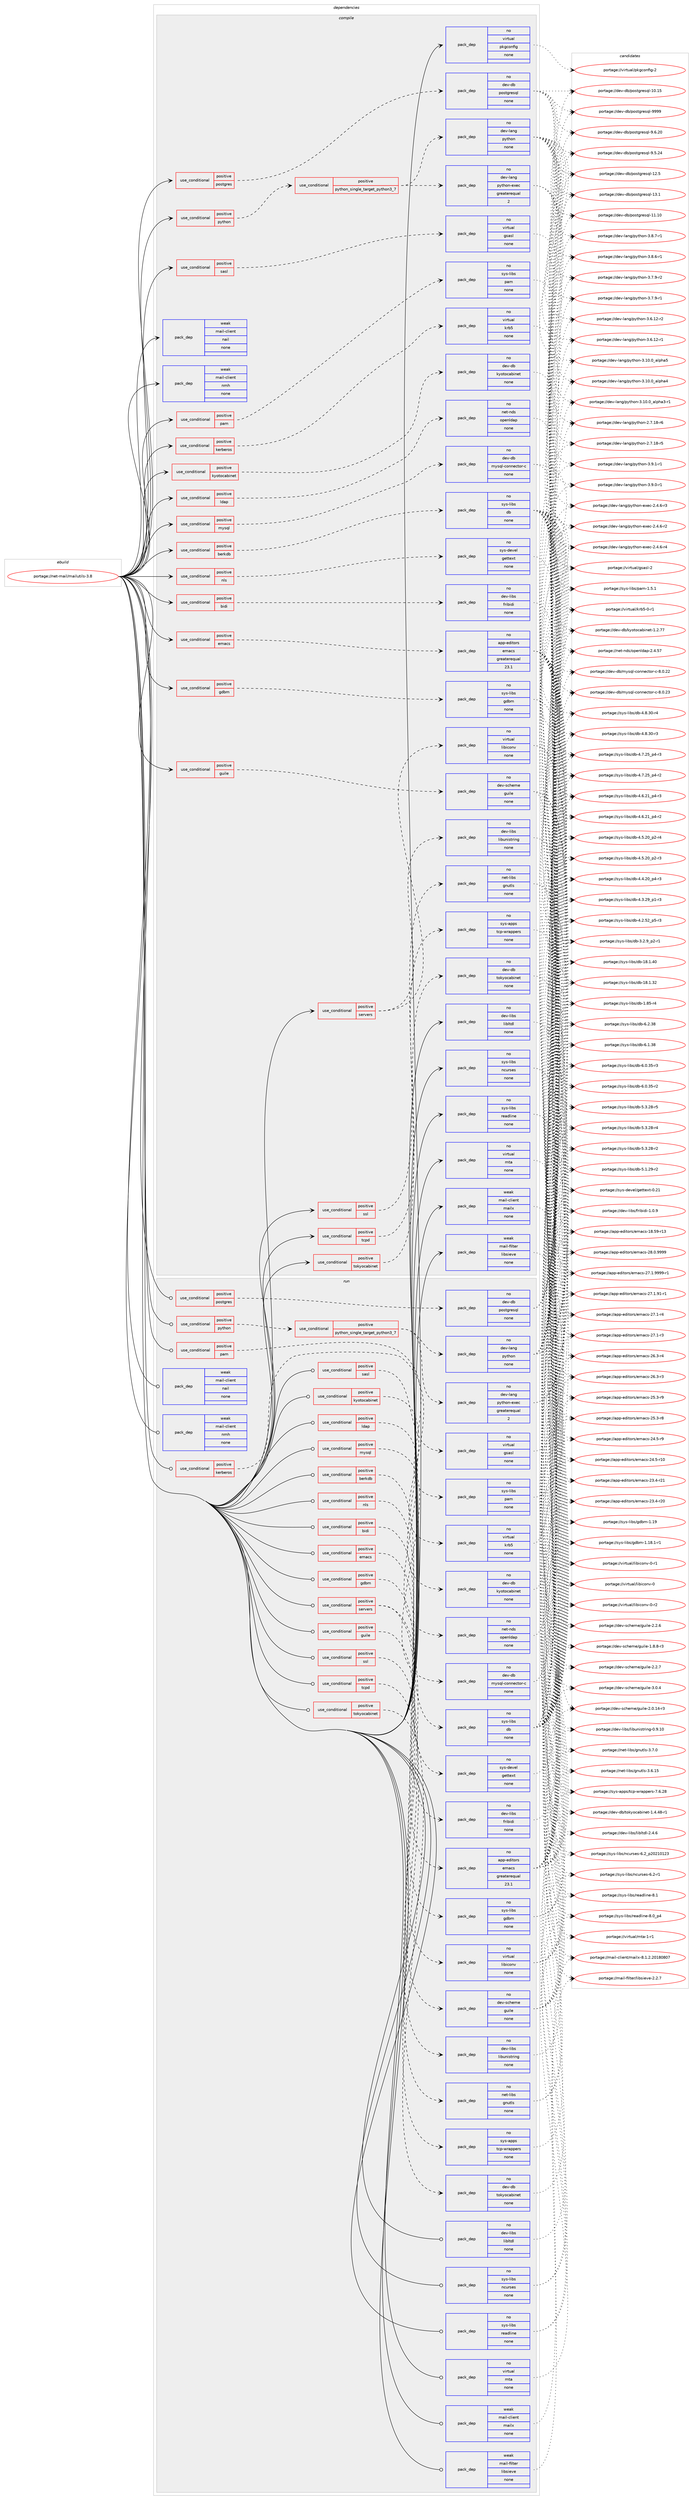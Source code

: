 digraph prolog {

# *************
# Graph options
# *************

newrank=true;
concentrate=true;
compound=true;
graph [rankdir=LR,fontname=Helvetica,fontsize=10,ranksep=1.5];#, ranksep=2.5, nodesep=0.2];
edge  [arrowhead=vee];
node  [fontname=Helvetica,fontsize=10];

# **********
# The ebuild
# **********

subgraph cluster_leftcol {
color=gray;
rank=same;
label=<<i>ebuild</i>>;
id [label="portage://net-mail/mailutils-3.8", color=red, width=4, href="../net-mail/mailutils-3.8.svg"];
}

# ****************
# The dependencies
# ****************

subgraph cluster_midcol {
color=gray;
label=<<i>dependencies</i>>;
subgraph cluster_compile {
fillcolor="#eeeeee";
style=filled;
label=<<i>compile</i>>;
subgraph cond5908 {
dependency19019 [label=<<TABLE BORDER="0" CELLBORDER="1" CELLSPACING="0" CELLPADDING="4"><TR><TD ROWSPAN="3" CELLPADDING="10">use_conditional</TD></TR><TR><TD>positive</TD></TR><TR><TD>berkdb</TD></TR></TABLE>>, shape=none, color=red];
subgraph pack12928 {
dependency19020 [label=<<TABLE BORDER="0" CELLBORDER="1" CELLSPACING="0" CELLPADDING="4" WIDTH="220"><TR><TD ROWSPAN="6" CELLPADDING="30">pack_dep</TD></TR><TR><TD WIDTH="110">no</TD></TR><TR><TD>sys-libs</TD></TR><TR><TD>db</TD></TR><TR><TD>none</TD></TR><TR><TD></TD></TR></TABLE>>, shape=none, color=blue];
}
dependency19019:e -> dependency19020:w [weight=20,style="dashed",arrowhead="vee"];
}
id:e -> dependency19019:w [weight=20,style="solid",arrowhead="vee"];
subgraph cond5909 {
dependency19021 [label=<<TABLE BORDER="0" CELLBORDER="1" CELLSPACING="0" CELLPADDING="4"><TR><TD ROWSPAN="3" CELLPADDING="10">use_conditional</TD></TR><TR><TD>positive</TD></TR><TR><TD>bidi</TD></TR></TABLE>>, shape=none, color=red];
subgraph pack12929 {
dependency19022 [label=<<TABLE BORDER="0" CELLBORDER="1" CELLSPACING="0" CELLPADDING="4" WIDTH="220"><TR><TD ROWSPAN="6" CELLPADDING="30">pack_dep</TD></TR><TR><TD WIDTH="110">no</TD></TR><TR><TD>dev-libs</TD></TR><TR><TD>fribidi</TD></TR><TR><TD>none</TD></TR><TR><TD></TD></TR></TABLE>>, shape=none, color=blue];
}
dependency19021:e -> dependency19022:w [weight=20,style="dashed",arrowhead="vee"];
}
id:e -> dependency19021:w [weight=20,style="solid",arrowhead="vee"];
subgraph cond5910 {
dependency19023 [label=<<TABLE BORDER="0" CELLBORDER="1" CELLSPACING="0" CELLPADDING="4"><TR><TD ROWSPAN="3" CELLPADDING="10">use_conditional</TD></TR><TR><TD>positive</TD></TR><TR><TD>emacs</TD></TR></TABLE>>, shape=none, color=red];
subgraph pack12930 {
dependency19024 [label=<<TABLE BORDER="0" CELLBORDER="1" CELLSPACING="0" CELLPADDING="4" WIDTH="220"><TR><TD ROWSPAN="6" CELLPADDING="30">pack_dep</TD></TR><TR><TD WIDTH="110">no</TD></TR><TR><TD>app-editors</TD></TR><TR><TD>emacs</TD></TR><TR><TD>greaterequal</TD></TR><TR><TD>23.1</TD></TR></TABLE>>, shape=none, color=blue];
}
dependency19023:e -> dependency19024:w [weight=20,style="dashed",arrowhead="vee"];
}
id:e -> dependency19023:w [weight=20,style="solid",arrowhead="vee"];
subgraph cond5911 {
dependency19025 [label=<<TABLE BORDER="0" CELLBORDER="1" CELLSPACING="0" CELLPADDING="4"><TR><TD ROWSPAN="3" CELLPADDING="10">use_conditional</TD></TR><TR><TD>positive</TD></TR><TR><TD>gdbm</TD></TR></TABLE>>, shape=none, color=red];
subgraph pack12931 {
dependency19026 [label=<<TABLE BORDER="0" CELLBORDER="1" CELLSPACING="0" CELLPADDING="4" WIDTH="220"><TR><TD ROWSPAN="6" CELLPADDING="30">pack_dep</TD></TR><TR><TD WIDTH="110">no</TD></TR><TR><TD>sys-libs</TD></TR><TR><TD>gdbm</TD></TR><TR><TD>none</TD></TR><TR><TD></TD></TR></TABLE>>, shape=none, color=blue];
}
dependency19025:e -> dependency19026:w [weight=20,style="dashed",arrowhead="vee"];
}
id:e -> dependency19025:w [weight=20,style="solid",arrowhead="vee"];
subgraph cond5912 {
dependency19027 [label=<<TABLE BORDER="0" CELLBORDER="1" CELLSPACING="0" CELLPADDING="4"><TR><TD ROWSPAN="3" CELLPADDING="10">use_conditional</TD></TR><TR><TD>positive</TD></TR><TR><TD>guile</TD></TR></TABLE>>, shape=none, color=red];
subgraph pack12932 {
dependency19028 [label=<<TABLE BORDER="0" CELLBORDER="1" CELLSPACING="0" CELLPADDING="4" WIDTH="220"><TR><TD ROWSPAN="6" CELLPADDING="30">pack_dep</TD></TR><TR><TD WIDTH="110">no</TD></TR><TR><TD>dev-scheme</TD></TR><TR><TD>guile</TD></TR><TR><TD>none</TD></TR><TR><TD></TD></TR></TABLE>>, shape=none, color=blue];
}
dependency19027:e -> dependency19028:w [weight=20,style="dashed",arrowhead="vee"];
}
id:e -> dependency19027:w [weight=20,style="solid",arrowhead="vee"];
subgraph cond5913 {
dependency19029 [label=<<TABLE BORDER="0" CELLBORDER="1" CELLSPACING="0" CELLPADDING="4"><TR><TD ROWSPAN="3" CELLPADDING="10">use_conditional</TD></TR><TR><TD>positive</TD></TR><TR><TD>kerberos</TD></TR></TABLE>>, shape=none, color=red];
subgraph pack12933 {
dependency19030 [label=<<TABLE BORDER="0" CELLBORDER="1" CELLSPACING="0" CELLPADDING="4" WIDTH="220"><TR><TD ROWSPAN="6" CELLPADDING="30">pack_dep</TD></TR><TR><TD WIDTH="110">no</TD></TR><TR><TD>virtual</TD></TR><TR><TD>krb5</TD></TR><TR><TD>none</TD></TR><TR><TD></TD></TR></TABLE>>, shape=none, color=blue];
}
dependency19029:e -> dependency19030:w [weight=20,style="dashed",arrowhead="vee"];
}
id:e -> dependency19029:w [weight=20,style="solid",arrowhead="vee"];
subgraph cond5914 {
dependency19031 [label=<<TABLE BORDER="0" CELLBORDER="1" CELLSPACING="0" CELLPADDING="4"><TR><TD ROWSPAN="3" CELLPADDING="10">use_conditional</TD></TR><TR><TD>positive</TD></TR><TR><TD>kyotocabinet</TD></TR></TABLE>>, shape=none, color=red];
subgraph pack12934 {
dependency19032 [label=<<TABLE BORDER="0" CELLBORDER="1" CELLSPACING="0" CELLPADDING="4" WIDTH="220"><TR><TD ROWSPAN="6" CELLPADDING="30">pack_dep</TD></TR><TR><TD WIDTH="110">no</TD></TR><TR><TD>dev-db</TD></TR><TR><TD>kyotocabinet</TD></TR><TR><TD>none</TD></TR><TR><TD></TD></TR></TABLE>>, shape=none, color=blue];
}
dependency19031:e -> dependency19032:w [weight=20,style="dashed",arrowhead="vee"];
}
id:e -> dependency19031:w [weight=20,style="solid",arrowhead="vee"];
subgraph cond5915 {
dependency19033 [label=<<TABLE BORDER="0" CELLBORDER="1" CELLSPACING="0" CELLPADDING="4"><TR><TD ROWSPAN="3" CELLPADDING="10">use_conditional</TD></TR><TR><TD>positive</TD></TR><TR><TD>ldap</TD></TR></TABLE>>, shape=none, color=red];
subgraph pack12935 {
dependency19034 [label=<<TABLE BORDER="0" CELLBORDER="1" CELLSPACING="0" CELLPADDING="4" WIDTH="220"><TR><TD ROWSPAN="6" CELLPADDING="30">pack_dep</TD></TR><TR><TD WIDTH="110">no</TD></TR><TR><TD>net-nds</TD></TR><TR><TD>openldap</TD></TR><TR><TD>none</TD></TR><TR><TD></TD></TR></TABLE>>, shape=none, color=blue];
}
dependency19033:e -> dependency19034:w [weight=20,style="dashed",arrowhead="vee"];
}
id:e -> dependency19033:w [weight=20,style="solid",arrowhead="vee"];
subgraph cond5916 {
dependency19035 [label=<<TABLE BORDER="0" CELLBORDER="1" CELLSPACING="0" CELLPADDING="4"><TR><TD ROWSPAN="3" CELLPADDING="10">use_conditional</TD></TR><TR><TD>positive</TD></TR><TR><TD>mysql</TD></TR></TABLE>>, shape=none, color=red];
subgraph pack12936 {
dependency19036 [label=<<TABLE BORDER="0" CELLBORDER="1" CELLSPACING="0" CELLPADDING="4" WIDTH="220"><TR><TD ROWSPAN="6" CELLPADDING="30">pack_dep</TD></TR><TR><TD WIDTH="110">no</TD></TR><TR><TD>dev-db</TD></TR><TR><TD>mysql-connector-c</TD></TR><TR><TD>none</TD></TR><TR><TD></TD></TR></TABLE>>, shape=none, color=blue];
}
dependency19035:e -> dependency19036:w [weight=20,style="dashed",arrowhead="vee"];
}
id:e -> dependency19035:w [weight=20,style="solid",arrowhead="vee"];
subgraph cond5917 {
dependency19037 [label=<<TABLE BORDER="0" CELLBORDER="1" CELLSPACING="0" CELLPADDING="4"><TR><TD ROWSPAN="3" CELLPADDING="10">use_conditional</TD></TR><TR><TD>positive</TD></TR><TR><TD>nls</TD></TR></TABLE>>, shape=none, color=red];
subgraph pack12937 {
dependency19038 [label=<<TABLE BORDER="0" CELLBORDER="1" CELLSPACING="0" CELLPADDING="4" WIDTH="220"><TR><TD ROWSPAN="6" CELLPADDING="30">pack_dep</TD></TR><TR><TD WIDTH="110">no</TD></TR><TR><TD>sys-devel</TD></TR><TR><TD>gettext</TD></TR><TR><TD>none</TD></TR><TR><TD></TD></TR></TABLE>>, shape=none, color=blue];
}
dependency19037:e -> dependency19038:w [weight=20,style="dashed",arrowhead="vee"];
}
id:e -> dependency19037:w [weight=20,style="solid",arrowhead="vee"];
subgraph cond5918 {
dependency19039 [label=<<TABLE BORDER="0" CELLBORDER="1" CELLSPACING="0" CELLPADDING="4"><TR><TD ROWSPAN="3" CELLPADDING="10">use_conditional</TD></TR><TR><TD>positive</TD></TR><TR><TD>pam</TD></TR></TABLE>>, shape=none, color=red];
subgraph pack12938 {
dependency19040 [label=<<TABLE BORDER="0" CELLBORDER="1" CELLSPACING="0" CELLPADDING="4" WIDTH="220"><TR><TD ROWSPAN="6" CELLPADDING="30">pack_dep</TD></TR><TR><TD WIDTH="110">no</TD></TR><TR><TD>sys-libs</TD></TR><TR><TD>pam</TD></TR><TR><TD>none</TD></TR><TR><TD></TD></TR></TABLE>>, shape=none, color=blue];
}
dependency19039:e -> dependency19040:w [weight=20,style="dashed",arrowhead="vee"];
}
id:e -> dependency19039:w [weight=20,style="solid",arrowhead="vee"];
subgraph cond5919 {
dependency19041 [label=<<TABLE BORDER="0" CELLBORDER="1" CELLSPACING="0" CELLPADDING="4"><TR><TD ROWSPAN="3" CELLPADDING="10">use_conditional</TD></TR><TR><TD>positive</TD></TR><TR><TD>postgres</TD></TR></TABLE>>, shape=none, color=red];
subgraph pack12939 {
dependency19042 [label=<<TABLE BORDER="0" CELLBORDER="1" CELLSPACING="0" CELLPADDING="4" WIDTH="220"><TR><TD ROWSPAN="6" CELLPADDING="30">pack_dep</TD></TR><TR><TD WIDTH="110">no</TD></TR><TR><TD>dev-db</TD></TR><TR><TD>postgresql</TD></TR><TR><TD>none</TD></TR><TR><TD></TD></TR></TABLE>>, shape=none, color=blue];
}
dependency19041:e -> dependency19042:w [weight=20,style="dashed",arrowhead="vee"];
}
id:e -> dependency19041:w [weight=20,style="solid",arrowhead="vee"];
subgraph cond5920 {
dependency19043 [label=<<TABLE BORDER="0" CELLBORDER="1" CELLSPACING="0" CELLPADDING="4"><TR><TD ROWSPAN="3" CELLPADDING="10">use_conditional</TD></TR><TR><TD>positive</TD></TR><TR><TD>python</TD></TR></TABLE>>, shape=none, color=red];
subgraph cond5921 {
dependency19044 [label=<<TABLE BORDER="0" CELLBORDER="1" CELLSPACING="0" CELLPADDING="4"><TR><TD ROWSPAN="3" CELLPADDING="10">use_conditional</TD></TR><TR><TD>positive</TD></TR><TR><TD>python_single_target_python3_7</TD></TR></TABLE>>, shape=none, color=red];
subgraph pack12940 {
dependency19045 [label=<<TABLE BORDER="0" CELLBORDER="1" CELLSPACING="0" CELLPADDING="4" WIDTH="220"><TR><TD ROWSPAN="6" CELLPADDING="30">pack_dep</TD></TR><TR><TD WIDTH="110">no</TD></TR><TR><TD>dev-lang</TD></TR><TR><TD>python</TD></TR><TR><TD>none</TD></TR><TR><TD></TD></TR></TABLE>>, shape=none, color=blue];
}
dependency19044:e -> dependency19045:w [weight=20,style="dashed",arrowhead="vee"];
subgraph pack12941 {
dependency19046 [label=<<TABLE BORDER="0" CELLBORDER="1" CELLSPACING="0" CELLPADDING="4" WIDTH="220"><TR><TD ROWSPAN="6" CELLPADDING="30">pack_dep</TD></TR><TR><TD WIDTH="110">no</TD></TR><TR><TD>dev-lang</TD></TR><TR><TD>python-exec</TD></TR><TR><TD>greaterequal</TD></TR><TR><TD>2</TD></TR></TABLE>>, shape=none, color=blue];
}
dependency19044:e -> dependency19046:w [weight=20,style="dashed",arrowhead="vee"];
}
dependency19043:e -> dependency19044:w [weight=20,style="dashed",arrowhead="vee"];
}
id:e -> dependency19043:w [weight=20,style="solid",arrowhead="vee"];
subgraph cond5922 {
dependency19047 [label=<<TABLE BORDER="0" CELLBORDER="1" CELLSPACING="0" CELLPADDING="4"><TR><TD ROWSPAN="3" CELLPADDING="10">use_conditional</TD></TR><TR><TD>positive</TD></TR><TR><TD>sasl</TD></TR></TABLE>>, shape=none, color=red];
subgraph pack12942 {
dependency19048 [label=<<TABLE BORDER="0" CELLBORDER="1" CELLSPACING="0" CELLPADDING="4" WIDTH="220"><TR><TD ROWSPAN="6" CELLPADDING="30">pack_dep</TD></TR><TR><TD WIDTH="110">no</TD></TR><TR><TD>virtual</TD></TR><TR><TD>gsasl</TD></TR><TR><TD>none</TD></TR><TR><TD></TD></TR></TABLE>>, shape=none, color=blue];
}
dependency19047:e -> dependency19048:w [weight=20,style="dashed",arrowhead="vee"];
}
id:e -> dependency19047:w [weight=20,style="solid",arrowhead="vee"];
subgraph cond5923 {
dependency19049 [label=<<TABLE BORDER="0" CELLBORDER="1" CELLSPACING="0" CELLPADDING="4"><TR><TD ROWSPAN="3" CELLPADDING="10">use_conditional</TD></TR><TR><TD>positive</TD></TR><TR><TD>servers</TD></TR></TABLE>>, shape=none, color=red];
subgraph pack12943 {
dependency19050 [label=<<TABLE BORDER="0" CELLBORDER="1" CELLSPACING="0" CELLPADDING="4" WIDTH="220"><TR><TD ROWSPAN="6" CELLPADDING="30">pack_dep</TD></TR><TR><TD WIDTH="110">no</TD></TR><TR><TD>virtual</TD></TR><TR><TD>libiconv</TD></TR><TR><TD>none</TD></TR><TR><TD></TD></TR></TABLE>>, shape=none, color=blue];
}
dependency19049:e -> dependency19050:w [weight=20,style="dashed",arrowhead="vee"];
subgraph pack12944 {
dependency19051 [label=<<TABLE BORDER="0" CELLBORDER="1" CELLSPACING="0" CELLPADDING="4" WIDTH="220"><TR><TD ROWSPAN="6" CELLPADDING="30">pack_dep</TD></TR><TR><TD WIDTH="110">no</TD></TR><TR><TD>dev-libs</TD></TR><TR><TD>libunistring</TD></TR><TR><TD>none</TD></TR><TR><TD></TD></TR></TABLE>>, shape=none, color=blue];
}
dependency19049:e -> dependency19051:w [weight=20,style="dashed",arrowhead="vee"];
}
id:e -> dependency19049:w [weight=20,style="solid",arrowhead="vee"];
subgraph cond5924 {
dependency19052 [label=<<TABLE BORDER="0" CELLBORDER="1" CELLSPACING="0" CELLPADDING="4"><TR><TD ROWSPAN="3" CELLPADDING="10">use_conditional</TD></TR><TR><TD>positive</TD></TR><TR><TD>ssl</TD></TR></TABLE>>, shape=none, color=red];
subgraph pack12945 {
dependency19053 [label=<<TABLE BORDER="0" CELLBORDER="1" CELLSPACING="0" CELLPADDING="4" WIDTH="220"><TR><TD ROWSPAN="6" CELLPADDING="30">pack_dep</TD></TR><TR><TD WIDTH="110">no</TD></TR><TR><TD>net-libs</TD></TR><TR><TD>gnutls</TD></TR><TR><TD>none</TD></TR><TR><TD></TD></TR></TABLE>>, shape=none, color=blue];
}
dependency19052:e -> dependency19053:w [weight=20,style="dashed",arrowhead="vee"];
}
id:e -> dependency19052:w [weight=20,style="solid",arrowhead="vee"];
subgraph cond5925 {
dependency19054 [label=<<TABLE BORDER="0" CELLBORDER="1" CELLSPACING="0" CELLPADDING="4"><TR><TD ROWSPAN="3" CELLPADDING="10">use_conditional</TD></TR><TR><TD>positive</TD></TR><TR><TD>tcpd</TD></TR></TABLE>>, shape=none, color=red];
subgraph pack12946 {
dependency19055 [label=<<TABLE BORDER="0" CELLBORDER="1" CELLSPACING="0" CELLPADDING="4" WIDTH="220"><TR><TD ROWSPAN="6" CELLPADDING="30">pack_dep</TD></TR><TR><TD WIDTH="110">no</TD></TR><TR><TD>sys-apps</TD></TR><TR><TD>tcp-wrappers</TD></TR><TR><TD>none</TD></TR><TR><TD></TD></TR></TABLE>>, shape=none, color=blue];
}
dependency19054:e -> dependency19055:w [weight=20,style="dashed",arrowhead="vee"];
}
id:e -> dependency19054:w [weight=20,style="solid",arrowhead="vee"];
subgraph cond5926 {
dependency19056 [label=<<TABLE BORDER="0" CELLBORDER="1" CELLSPACING="0" CELLPADDING="4"><TR><TD ROWSPAN="3" CELLPADDING="10">use_conditional</TD></TR><TR><TD>positive</TD></TR><TR><TD>tokyocabinet</TD></TR></TABLE>>, shape=none, color=red];
subgraph pack12947 {
dependency19057 [label=<<TABLE BORDER="0" CELLBORDER="1" CELLSPACING="0" CELLPADDING="4" WIDTH="220"><TR><TD ROWSPAN="6" CELLPADDING="30">pack_dep</TD></TR><TR><TD WIDTH="110">no</TD></TR><TR><TD>dev-db</TD></TR><TR><TD>tokyocabinet</TD></TR><TR><TD>none</TD></TR><TR><TD></TD></TR></TABLE>>, shape=none, color=blue];
}
dependency19056:e -> dependency19057:w [weight=20,style="dashed",arrowhead="vee"];
}
id:e -> dependency19056:w [weight=20,style="solid",arrowhead="vee"];
subgraph pack12948 {
dependency19058 [label=<<TABLE BORDER="0" CELLBORDER="1" CELLSPACING="0" CELLPADDING="4" WIDTH="220"><TR><TD ROWSPAN="6" CELLPADDING="30">pack_dep</TD></TR><TR><TD WIDTH="110">no</TD></TR><TR><TD>dev-libs</TD></TR><TR><TD>libltdl</TD></TR><TR><TD>none</TD></TR><TR><TD></TD></TR></TABLE>>, shape=none, color=blue];
}
id:e -> dependency19058:w [weight=20,style="solid",arrowhead="vee"];
subgraph pack12949 {
dependency19059 [label=<<TABLE BORDER="0" CELLBORDER="1" CELLSPACING="0" CELLPADDING="4" WIDTH="220"><TR><TD ROWSPAN="6" CELLPADDING="30">pack_dep</TD></TR><TR><TD WIDTH="110">no</TD></TR><TR><TD>sys-libs</TD></TR><TR><TD>ncurses</TD></TR><TR><TD>none</TD></TR><TR><TD></TD></TR></TABLE>>, shape=none, color=blue];
}
id:e -> dependency19059:w [weight=20,style="solid",arrowhead="vee"];
subgraph pack12950 {
dependency19060 [label=<<TABLE BORDER="0" CELLBORDER="1" CELLSPACING="0" CELLPADDING="4" WIDTH="220"><TR><TD ROWSPAN="6" CELLPADDING="30">pack_dep</TD></TR><TR><TD WIDTH="110">no</TD></TR><TR><TD>sys-libs</TD></TR><TR><TD>readline</TD></TR><TR><TD>none</TD></TR><TR><TD></TD></TR></TABLE>>, shape=none, color=blue];
}
id:e -> dependency19060:w [weight=20,style="solid",arrowhead="vee"];
subgraph pack12951 {
dependency19061 [label=<<TABLE BORDER="0" CELLBORDER="1" CELLSPACING="0" CELLPADDING="4" WIDTH="220"><TR><TD ROWSPAN="6" CELLPADDING="30">pack_dep</TD></TR><TR><TD WIDTH="110">no</TD></TR><TR><TD>virtual</TD></TR><TR><TD>mta</TD></TR><TR><TD>none</TD></TR><TR><TD></TD></TR></TABLE>>, shape=none, color=blue];
}
id:e -> dependency19061:w [weight=20,style="solid",arrowhead="vee"];
subgraph pack12952 {
dependency19062 [label=<<TABLE BORDER="0" CELLBORDER="1" CELLSPACING="0" CELLPADDING="4" WIDTH="220"><TR><TD ROWSPAN="6" CELLPADDING="30">pack_dep</TD></TR><TR><TD WIDTH="110">no</TD></TR><TR><TD>virtual</TD></TR><TR><TD>pkgconfig</TD></TR><TR><TD>none</TD></TR><TR><TD></TD></TR></TABLE>>, shape=none, color=blue];
}
id:e -> dependency19062:w [weight=20,style="solid",arrowhead="vee"];
subgraph pack12953 {
dependency19063 [label=<<TABLE BORDER="0" CELLBORDER="1" CELLSPACING="0" CELLPADDING="4" WIDTH="220"><TR><TD ROWSPAN="6" CELLPADDING="30">pack_dep</TD></TR><TR><TD WIDTH="110">weak</TD></TR><TR><TD>mail-client</TD></TR><TR><TD>mailx</TD></TR><TR><TD>none</TD></TR><TR><TD></TD></TR></TABLE>>, shape=none, color=blue];
}
id:e -> dependency19063:w [weight=20,style="solid",arrowhead="vee"];
subgraph pack12954 {
dependency19064 [label=<<TABLE BORDER="0" CELLBORDER="1" CELLSPACING="0" CELLPADDING="4" WIDTH="220"><TR><TD ROWSPAN="6" CELLPADDING="30">pack_dep</TD></TR><TR><TD WIDTH="110">weak</TD></TR><TR><TD>mail-client</TD></TR><TR><TD>nail</TD></TR><TR><TD>none</TD></TR><TR><TD></TD></TR></TABLE>>, shape=none, color=blue];
}
id:e -> dependency19064:w [weight=20,style="solid",arrowhead="vee"];
subgraph pack12955 {
dependency19065 [label=<<TABLE BORDER="0" CELLBORDER="1" CELLSPACING="0" CELLPADDING="4" WIDTH="220"><TR><TD ROWSPAN="6" CELLPADDING="30">pack_dep</TD></TR><TR><TD WIDTH="110">weak</TD></TR><TR><TD>mail-client</TD></TR><TR><TD>nmh</TD></TR><TR><TD>none</TD></TR><TR><TD></TD></TR></TABLE>>, shape=none, color=blue];
}
id:e -> dependency19065:w [weight=20,style="solid",arrowhead="vee"];
subgraph pack12956 {
dependency19066 [label=<<TABLE BORDER="0" CELLBORDER="1" CELLSPACING="0" CELLPADDING="4" WIDTH="220"><TR><TD ROWSPAN="6" CELLPADDING="30">pack_dep</TD></TR><TR><TD WIDTH="110">weak</TD></TR><TR><TD>mail-filter</TD></TR><TR><TD>libsieve</TD></TR><TR><TD>none</TD></TR><TR><TD></TD></TR></TABLE>>, shape=none, color=blue];
}
id:e -> dependency19066:w [weight=20,style="solid",arrowhead="vee"];
}
subgraph cluster_compileandrun {
fillcolor="#eeeeee";
style=filled;
label=<<i>compile and run</i>>;
}
subgraph cluster_run {
fillcolor="#eeeeee";
style=filled;
label=<<i>run</i>>;
subgraph cond5927 {
dependency19067 [label=<<TABLE BORDER="0" CELLBORDER="1" CELLSPACING="0" CELLPADDING="4"><TR><TD ROWSPAN="3" CELLPADDING="10">use_conditional</TD></TR><TR><TD>positive</TD></TR><TR><TD>berkdb</TD></TR></TABLE>>, shape=none, color=red];
subgraph pack12957 {
dependency19068 [label=<<TABLE BORDER="0" CELLBORDER="1" CELLSPACING="0" CELLPADDING="4" WIDTH="220"><TR><TD ROWSPAN="6" CELLPADDING="30">pack_dep</TD></TR><TR><TD WIDTH="110">no</TD></TR><TR><TD>sys-libs</TD></TR><TR><TD>db</TD></TR><TR><TD>none</TD></TR><TR><TD></TD></TR></TABLE>>, shape=none, color=blue];
}
dependency19067:e -> dependency19068:w [weight=20,style="dashed",arrowhead="vee"];
}
id:e -> dependency19067:w [weight=20,style="solid",arrowhead="odot"];
subgraph cond5928 {
dependency19069 [label=<<TABLE BORDER="0" CELLBORDER="1" CELLSPACING="0" CELLPADDING="4"><TR><TD ROWSPAN="3" CELLPADDING="10">use_conditional</TD></TR><TR><TD>positive</TD></TR><TR><TD>bidi</TD></TR></TABLE>>, shape=none, color=red];
subgraph pack12958 {
dependency19070 [label=<<TABLE BORDER="0" CELLBORDER="1" CELLSPACING="0" CELLPADDING="4" WIDTH="220"><TR><TD ROWSPAN="6" CELLPADDING="30">pack_dep</TD></TR><TR><TD WIDTH="110">no</TD></TR><TR><TD>dev-libs</TD></TR><TR><TD>fribidi</TD></TR><TR><TD>none</TD></TR><TR><TD></TD></TR></TABLE>>, shape=none, color=blue];
}
dependency19069:e -> dependency19070:w [weight=20,style="dashed",arrowhead="vee"];
}
id:e -> dependency19069:w [weight=20,style="solid",arrowhead="odot"];
subgraph cond5929 {
dependency19071 [label=<<TABLE BORDER="0" CELLBORDER="1" CELLSPACING="0" CELLPADDING="4"><TR><TD ROWSPAN="3" CELLPADDING="10">use_conditional</TD></TR><TR><TD>positive</TD></TR><TR><TD>emacs</TD></TR></TABLE>>, shape=none, color=red];
subgraph pack12959 {
dependency19072 [label=<<TABLE BORDER="0" CELLBORDER="1" CELLSPACING="0" CELLPADDING="4" WIDTH="220"><TR><TD ROWSPAN="6" CELLPADDING="30">pack_dep</TD></TR><TR><TD WIDTH="110">no</TD></TR><TR><TD>app-editors</TD></TR><TR><TD>emacs</TD></TR><TR><TD>greaterequal</TD></TR><TR><TD>23.1</TD></TR></TABLE>>, shape=none, color=blue];
}
dependency19071:e -> dependency19072:w [weight=20,style="dashed",arrowhead="vee"];
}
id:e -> dependency19071:w [weight=20,style="solid",arrowhead="odot"];
subgraph cond5930 {
dependency19073 [label=<<TABLE BORDER="0" CELLBORDER="1" CELLSPACING="0" CELLPADDING="4"><TR><TD ROWSPAN="3" CELLPADDING="10">use_conditional</TD></TR><TR><TD>positive</TD></TR><TR><TD>gdbm</TD></TR></TABLE>>, shape=none, color=red];
subgraph pack12960 {
dependency19074 [label=<<TABLE BORDER="0" CELLBORDER="1" CELLSPACING="0" CELLPADDING="4" WIDTH="220"><TR><TD ROWSPAN="6" CELLPADDING="30">pack_dep</TD></TR><TR><TD WIDTH="110">no</TD></TR><TR><TD>sys-libs</TD></TR><TR><TD>gdbm</TD></TR><TR><TD>none</TD></TR><TR><TD></TD></TR></TABLE>>, shape=none, color=blue];
}
dependency19073:e -> dependency19074:w [weight=20,style="dashed",arrowhead="vee"];
}
id:e -> dependency19073:w [weight=20,style="solid",arrowhead="odot"];
subgraph cond5931 {
dependency19075 [label=<<TABLE BORDER="0" CELLBORDER="1" CELLSPACING="0" CELLPADDING="4"><TR><TD ROWSPAN="3" CELLPADDING="10">use_conditional</TD></TR><TR><TD>positive</TD></TR><TR><TD>guile</TD></TR></TABLE>>, shape=none, color=red];
subgraph pack12961 {
dependency19076 [label=<<TABLE BORDER="0" CELLBORDER="1" CELLSPACING="0" CELLPADDING="4" WIDTH="220"><TR><TD ROWSPAN="6" CELLPADDING="30">pack_dep</TD></TR><TR><TD WIDTH="110">no</TD></TR><TR><TD>dev-scheme</TD></TR><TR><TD>guile</TD></TR><TR><TD>none</TD></TR><TR><TD></TD></TR></TABLE>>, shape=none, color=blue];
}
dependency19075:e -> dependency19076:w [weight=20,style="dashed",arrowhead="vee"];
}
id:e -> dependency19075:w [weight=20,style="solid",arrowhead="odot"];
subgraph cond5932 {
dependency19077 [label=<<TABLE BORDER="0" CELLBORDER="1" CELLSPACING="0" CELLPADDING="4"><TR><TD ROWSPAN="3" CELLPADDING="10">use_conditional</TD></TR><TR><TD>positive</TD></TR><TR><TD>kerberos</TD></TR></TABLE>>, shape=none, color=red];
subgraph pack12962 {
dependency19078 [label=<<TABLE BORDER="0" CELLBORDER="1" CELLSPACING="0" CELLPADDING="4" WIDTH="220"><TR><TD ROWSPAN="6" CELLPADDING="30">pack_dep</TD></TR><TR><TD WIDTH="110">no</TD></TR><TR><TD>virtual</TD></TR><TR><TD>krb5</TD></TR><TR><TD>none</TD></TR><TR><TD></TD></TR></TABLE>>, shape=none, color=blue];
}
dependency19077:e -> dependency19078:w [weight=20,style="dashed",arrowhead="vee"];
}
id:e -> dependency19077:w [weight=20,style="solid",arrowhead="odot"];
subgraph cond5933 {
dependency19079 [label=<<TABLE BORDER="0" CELLBORDER="1" CELLSPACING="0" CELLPADDING="4"><TR><TD ROWSPAN="3" CELLPADDING="10">use_conditional</TD></TR><TR><TD>positive</TD></TR><TR><TD>kyotocabinet</TD></TR></TABLE>>, shape=none, color=red];
subgraph pack12963 {
dependency19080 [label=<<TABLE BORDER="0" CELLBORDER="1" CELLSPACING="0" CELLPADDING="4" WIDTH="220"><TR><TD ROWSPAN="6" CELLPADDING="30">pack_dep</TD></TR><TR><TD WIDTH="110">no</TD></TR><TR><TD>dev-db</TD></TR><TR><TD>kyotocabinet</TD></TR><TR><TD>none</TD></TR><TR><TD></TD></TR></TABLE>>, shape=none, color=blue];
}
dependency19079:e -> dependency19080:w [weight=20,style="dashed",arrowhead="vee"];
}
id:e -> dependency19079:w [weight=20,style="solid",arrowhead="odot"];
subgraph cond5934 {
dependency19081 [label=<<TABLE BORDER="0" CELLBORDER="1" CELLSPACING="0" CELLPADDING="4"><TR><TD ROWSPAN="3" CELLPADDING="10">use_conditional</TD></TR><TR><TD>positive</TD></TR><TR><TD>ldap</TD></TR></TABLE>>, shape=none, color=red];
subgraph pack12964 {
dependency19082 [label=<<TABLE BORDER="0" CELLBORDER="1" CELLSPACING="0" CELLPADDING="4" WIDTH="220"><TR><TD ROWSPAN="6" CELLPADDING="30">pack_dep</TD></TR><TR><TD WIDTH="110">no</TD></TR><TR><TD>net-nds</TD></TR><TR><TD>openldap</TD></TR><TR><TD>none</TD></TR><TR><TD></TD></TR></TABLE>>, shape=none, color=blue];
}
dependency19081:e -> dependency19082:w [weight=20,style="dashed",arrowhead="vee"];
}
id:e -> dependency19081:w [weight=20,style="solid",arrowhead="odot"];
subgraph cond5935 {
dependency19083 [label=<<TABLE BORDER="0" CELLBORDER="1" CELLSPACING="0" CELLPADDING="4"><TR><TD ROWSPAN="3" CELLPADDING="10">use_conditional</TD></TR><TR><TD>positive</TD></TR><TR><TD>mysql</TD></TR></TABLE>>, shape=none, color=red];
subgraph pack12965 {
dependency19084 [label=<<TABLE BORDER="0" CELLBORDER="1" CELLSPACING="0" CELLPADDING="4" WIDTH="220"><TR><TD ROWSPAN="6" CELLPADDING="30">pack_dep</TD></TR><TR><TD WIDTH="110">no</TD></TR><TR><TD>dev-db</TD></TR><TR><TD>mysql-connector-c</TD></TR><TR><TD>none</TD></TR><TR><TD></TD></TR></TABLE>>, shape=none, color=blue];
}
dependency19083:e -> dependency19084:w [weight=20,style="dashed",arrowhead="vee"];
}
id:e -> dependency19083:w [weight=20,style="solid",arrowhead="odot"];
subgraph cond5936 {
dependency19085 [label=<<TABLE BORDER="0" CELLBORDER="1" CELLSPACING="0" CELLPADDING="4"><TR><TD ROWSPAN="3" CELLPADDING="10">use_conditional</TD></TR><TR><TD>positive</TD></TR><TR><TD>nls</TD></TR></TABLE>>, shape=none, color=red];
subgraph pack12966 {
dependency19086 [label=<<TABLE BORDER="0" CELLBORDER="1" CELLSPACING="0" CELLPADDING="4" WIDTH="220"><TR><TD ROWSPAN="6" CELLPADDING="30">pack_dep</TD></TR><TR><TD WIDTH="110">no</TD></TR><TR><TD>sys-devel</TD></TR><TR><TD>gettext</TD></TR><TR><TD>none</TD></TR><TR><TD></TD></TR></TABLE>>, shape=none, color=blue];
}
dependency19085:e -> dependency19086:w [weight=20,style="dashed",arrowhead="vee"];
}
id:e -> dependency19085:w [weight=20,style="solid",arrowhead="odot"];
subgraph cond5937 {
dependency19087 [label=<<TABLE BORDER="0" CELLBORDER="1" CELLSPACING="0" CELLPADDING="4"><TR><TD ROWSPAN="3" CELLPADDING="10">use_conditional</TD></TR><TR><TD>positive</TD></TR><TR><TD>pam</TD></TR></TABLE>>, shape=none, color=red];
subgraph pack12967 {
dependency19088 [label=<<TABLE BORDER="0" CELLBORDER="1" CELLSPACING="0" CELLPADDING="4" WIDTH="220"><TR><TD ROWSPAN="6" CELLPADDING="30">pack_dep</TD></TR><TR><TD WIDTH="110">no</TD></TR><TR><TD>sys-libs</TD></TR><TR><TD>pam</TD></TR><TR><TD>none</TD></TR><TR><TD></TD></TR></TABLE>>, shape=none, color=blue];
}
dependency19087:e -> dependency19088:w [weight=20,style="dashed",arrowhead="vee"];
}
id:e -> dependency19087:w [weight=20,style="solid",arrowhead="odot"];
subgraph cond5938 {
dependency19089 [label=<<TABLE BORDER="0" CELLBORDER="1" CELLSPACING="0" CELLPADDING="4"><TR><TD ROWSPAN="3" CELLPADDING="10">use_conditional</TD></TR><TR><TD>positive</TD></TR><TR><TD>postgres</TD></TR></TABLE>>, shape=none, color=red];
subgraph pack12968 {
dependency19090 [label=<<TABLE BORDER="0" CELLBORDER="1" CELLSPACING="0" CELLPADDING="4" WIDTH="220"><TR><TD ROWSPAN="6" CELLPADDING="30">pack_dep</TD></TR><TR><TD WIDTH="110">no</TD></TR><TR><TD>dev-db</TD></TR><TR><TD>postgresql</TD></TR><TR><TD>none</TD></TR><TR><TD></TD></TR></TABLE>>, shape=none, color=blue];
}
dependency19089:e -> dependency19090:w [weight=20,style="dashed",arrowhead="vee"];
}
id:e -> dependency19089:w [weight=20,style="solid",arrowhead="odot"];
subgraph cond5939 {
dependency19091 [label=<<TABLE BORDER="0" CELLBORDER="1" CELLSPACING="0" CELLPADDING="4"><TR><TD ROWSPAN="3" CELLPADDING="10">use_conditional</TD></TR><TR><TD>positive</TD></TR><TR><TD>python</TD></TR></TABLE>>, shape=none, color=red];
subgraph cond5940 {
dependency19092 [label=<<TABLE BORDER="0" CELLBORDER="1" CELLSPACING="0" CELLPADDING="4"><TR><TD ROWSPAN="3" CELLPADDING="10">use_conditional</TD></TR><TR><TD>positive</TD></TR><TR><TD>python_single_target_python3_7</TD></TR></TABLE>>, shape=none, color=red];
subgraph pack12969 {
dependency19093 [label=<<TABLE BORDER="0" CELLBORDER="1" CELLSPACING="0" CELLPADDING="4" WIDTH="220"><TR><TD ROWSPAN="6" CELLPADDING="30">pack_dep</TD></TR><TR><TD WIDTH="110">no</TD></TR><TR><TD>dev-lang</TD></TR><TR><TD>python</TD></TR><TR><TD>none</TD></TR><TR><TD></TD></TR></TABLE>>, shape=none, color=blue];
}
dependency19092:e -> dependency19093:w [weight=20,style="dashed",arrowhead="vee"];
subgraph pack12970 {
dependency19094 [label=<<TABLE BORDER="0" CELLBORDER="1" CELLSPACING="0" CELLPADDING="4" WIDTH="220"><TR><TD ROWSPAN="6" CELLPADDING="30">pack_dep</TD></TR><TR><TD WIDTH="110">no</TD></TR><TR><TD>dev-lang</TD></TR><TR><TD>python-exec</TD></TR><TR><TD>greaterequal</TD></TR><TR><TD>2</TD></TR></TABLE>>, shape=none, color=blue];
}
dependency19092:e -> dependency19094:w [weight=20,style="dashed",arrowhead="vee"];
}
dependency19091:e -> dependency19092:w [weight=20,style="dashed",arrowhead="vee"];
}
id:e -> dependency19091:w [weight=20,style="solid",arrowhead="odot"];
subgraph cond5941 {
dependency19095 [label=<<TABLE BORDER="0" CELLBORDER="1" CELLSPACING="0" CELLPADDING="4"><TR><TD ROWSPAN="3" CELLPADDING="10">use_conditional</TD></TR><TR><TD>positive</TD></TR><TR><TD>sasl</TD></TR></TABLE>>, shape=none, color=red];
subgraph pack12971 {
dependency19096 [label=<<TABLE BORDER="0" CELLBORDER="1" CELLSPACING="0" CELLPADDING="4" WIDTH="220"><TR><TD ROWSPAN="6" CELLPADDING="30">pack_dep</TD></TR><TR><TD WIDTH="110">no</TD></TR><TR><TD>virtual</TD></TR><TR><TD>gsasl</TD></TR><TR><TD>none</TD></TR><TR><TD></TD></TR></TABLE>>, shape=none, color=blue];
}
dependency19095:e -> dependency19096:w [weight=20,style="dashed",arrowhead="vee"];
}
id:e -> dependency19095:w [weight=20,style="solid",arrowhead="odot"];
subgraph cond5942 {
dependency19097 [label=<<TABLE BORDER="0" CELLBORDER="1" CELLSPACING="0" CELLPADDING="4"><TR><TD ROWSPAN="3" CELLPADDING="10">use_conditional</TD></TR><TR><TD>positive</TD></TR><TR><TD>servers</TD></TR></TABLE>>, shape=none, color=red];
subgraph pack12972 {
dependency19098 [label=<<TABLE BORDER="0" CELLBORDER="1" CELLSPACING="0" CELLPADDING="4" WIDTH="220"><TR><TD ROWSPAN="6" CELLPADDING="30">pack_dep</TD></TR><TR><TD WIDTH="110">no</TD></TR><TR><TD>virtual</TD></TR><TR><TD>libiconv</TD></TR><TR><TD>none</TD></TR><TR><TD></TD></TR></TABLE>>, shape=none, color=blue];
}
dependency19097:e -> dependency19098:w [weight=20,style="dashed",arrowhead="vee"];
subgraph pack12973 {
dependency19099 [label=<<TABLE BORDER="0" CELLBORDER="1" CELLSPACING="0" CELLPADDING="4" WIDTH="220"><TR><TD ROWSPAN="6" CELLPADDING="30">pack_dep</TD></TR><TR><TD WIDTH="110">no</TD></TR><TR><TD>dev-libs</TD></TR><TR><TD>libunistring</TD></TR><TR><TD>none</TD></TR><TR><TD></TD></TR></TABLE>>, shape=none, color=blue];
}
dependency19097:e -> dependency19099:w [weight=20,style="dashed",arrowhead="vee"];
}
id:e -> dependency19097:w [weight=20,style="solid",arrowhead="odot"];
subgraph cond5943 {
dependency19100 [label=<<TABLE BORDER="0" CELLBORDER="1" CELLSPACING="0" CELLPADDING="4"><TR><TD ROWSPAN="3" CELLPADDING="10">use_conditional</TD></TR><TR><TD>positive</TD></TR><TR><TD>ssl</TD></TR></TABLE>>, shape=none, color=red];
subgraph pack12974 {
dependency19101 [label=<<TABLE BORDER="0" CELLBORDER="1" CELLSPACING="0" CELLPADDING="4" WIDTH="220"><TR><TD ROWSPAN="6" CELLPADDING="30">pack_dep</TD></TR><TR><TD WIDTH="110">no</TD></TR><TR><TD>net-libs</TD></TR><TR><TD>gnutls</TD></TR><TR><TD>none</TD></TR><TR><TD></TD></TR></TABLE>>, shape=none, color=blue];
}
dependency19100:e -> dependency19101:w [weight=20,style="dashed",arrowhead="vee"];
}
id:e -> dependency19100:w [weight=20,style="solid",arrowhead="odot"];
subgraph cond5944 {
dependency19102 [label=<<TABLE BORDER="0" CELLBORDER="1" CELLSPACING="0" CELLPADDING="4"><TR><TD ROWSPAN="3" CELLPADDING="10">use_conditional</TD></TR><TR><TD>positive</TD></TR><TR><TD>tcpd</TD></TR></TABLE>>, shape=none, color=red];
subgraph pack12975 {
dependency19103 [label=<<TABLE BORDER="0" CELLBORDER="1" CELLSPACING="0" CELLPADDING="4" WIDTH="220"><TR><TD ROWSPAN="6" CELLPADDING="30">pack_dep</TD></TR><TR><TD WIDTH="110">no</TD></TR><TR><TD>sys-apps</TD></TR><TR><TD>tcp-wrappers</TD></TR><TR><TD>none</TD></TR><TR><TD></TD></TR></TABLE>>, shape=none, color=blue];
}
dependency19102:e -> dependency19103:w [weight=20,style="dashed",arrowhead="vee"];
}
id:e -> dependency19102:w [weight=20,style="solid",arrowhead="odot"];
subgraph cond5945 {
dependency19104 [label=<<TABLE BORDER="0" CELLBORDER="1" CELLSPACING="0" CELLPADDING="4"><TR><TD ROWSPAN="3" CELLPADDING="10">use_conditional</TD></TR><TR><TD>positive</TD></TR><TR><TD>tokyocabinet</TD></TR></TABLE>>, shape=none, color=red];
subgraph pack12976 {
dependency19105 [label=<<TABLE BORDER="0" CELLBORDER="1" CELLSPACING="0" CELLPADDING="4" WIDTH="220"><TR><TD ROWSPAN="6" CELLPADDING="30">pack_dep</TD></TR><TR><TD WIDTH="110">no</TD></TR><TR><TD>dev-db</TD></TR><TR><TD>tokyocabinet</TD></TR><TR><TD>none</TD></TR><TR><TD></TD></TR></TABLE>>, shape=none, color=blue];
}
dependency19104:e -> dependency19105:w [weight=20,style="dashed",arrowhead="vee"];
}
id:e -> dependency19104:w [weight=20,style="solid",arrowhead="odot"];
subgraph pack12977 {
dependency19106 [label=<<TABLE BORDER="0" CELLBORDER="1" CELLSPACING="0" CELLPADDING="4" WIDTH="220"><TR><TD ROWSPAN="6" CELLPADDING="30">pack_dep</TD></TR><TR><TD WIDTH="110">no</TD></TR><TR><TD>dev-libs</TD></TR><TR><TD>libltdl</TD></TR><TR><TD>none</TD></TR><TR><TD></TD></TR></TABLE>>, shape=none, color=blue];
}
id:e -> dependency19106:w [weight=20,style="solid",arrowhead="odot"];
subgraph pack12978 {
dependency19107 [label=<<TABLE BORDER="0" CELLBORDER="1" CELLSPACING="0" CELLPADDING="4" WIDTH="220"><TR><TD ROWSPAN="6" CELLPADDING="30">pack_dep</TD></TR><TR><TD WIDTH="110">no</TD></TR><TR><TD>sys-libs</TD></TR><TR><TD>ncurses</TD></TR><TR><TD>none</TD></TR><TR><TD></TD></TR></TABLE>>, shape=none, color=blue];
}
id:e -> dependency19107:w [weight=20,style="solid",arrowhead="odot"];
subgraph pack12979 {
dependency19108 [label=<<TABLE BORDER="0" CELLBORDER="1" CELLSPACING="0" CELLPADDING="4" WIDTH="220"><TR><TD ROWSPAN="6" CELLPADDING="30">pack_dep</TD></TR><TR><TD WIDTH="110">no</TD></TR><TR><TD>sys-libs</TD></TR><TR><TD>readline</TD></TR><TR><TD>none</TD></TR><TR><TD></TD></TR></TABLE>>, shape=none, color=blue];
}
id:e -> dependency19108:w [weight=20,style="solid",arrowhead="odot"];
subgraph pack12980 {
dependency19109 [label=<<TABLE BORDER="0" CELLBORDER="1" CELLSPACING="0" CELLPADDING="4" WIDTH="220"><TR><TD ROWSPAN="6" CELLPADDING="30">pack_dep</TD></TR><TR><TD WIDTH="110">no</TD></TR><TR><TD>virtual</TD></TR><TR><TD>mta</TD></TR><TR><TD>none</TD></TR><TR><TD></TD></TR></TABLE>>, shape=none, color=blue];
}
id:e -> dependency19109:w [weight=20,style="solid",arrowhead="odot"];
subgraph pack12981 {
dependency19110 [label=<<TABLE BORDER="0" CELLBORDER="1" CELLSPACING="0" CELLPADDING="4" WIDTH="220"><TR><TD ROWSPAN="6" CELLPADDING="30">pack_dep</TD></TR><TR><TD WIDTH="110">weak</TD></TR><TR><TD>mail-client</TD></TR><TR><TD>mailx</TD></TR><TR><TD>none</TD></TR><TR><TD></TD></TR></TABLE>>, shape=none, color=blue];
}
id:e -> dependency19110:w [weight=20,style="solid",arrowhead="odot"];
subgraph pack12982 {
dependency19111 [label=<<TABLE BORDER="0" CELLBORDER="1" CELLSPACING="0" CELLPADDING="4" WIDTH="220"><TR><TD ROWSPAN="6" CELLPADDING="30">pack_dep</TD></TR><TR><TD WIDTH="110">weak</TD></TR><TR><TD>mail-client</TD></TR><TR><TD>nail</TD></TR><TR><TD>none</TD></TR><TR><TD></TD></TR></TABLE>>, shape=none, color=blue];
}
id:e -> dependency19111:w [weight=20,style="solid",arrowhead="odot"];
subgraph pack12983 {
dependency19112 [label=<<TABLE BORDER="0" CELLBORDER="1" CELLSPACING="0" CELLPADDING="4" WIDTH="220"><TR><TD ROWSPAN="6" CELLPADDING="30">pack_dep</TD></TR><TR><TD WIDTH="110">weak</TD></TR><TR><TD>mail-client</TD></TR><TR><TD>nmh</TD></TR><TR><TD>none</TD></TR><TR><TD></TD></TR></TABLE>>, shape=none, color=blue];
}
id:e -> dependency19112:w [weight=20,style="solid",arrowhead="odot"];
subgraph pack12984 {
dependency19113 [label=<<TABLE BORDER="0" CELLBORDER="1" CELLSPACING="0" CELLPADDING="4" WIDTH="220"><TR><TD ROWSPAN="6" CELLPADDING="30">pack_dep</TD></TR><TR><TD WIDTH="110">weak</TD></TR><TR><TD>mail-filter</TD></TR><TR><TD>libsieve</TD></TR><TR><TD>none</TD></TR><TR><TD></TD></TR></TABLE>>, shape=none, color=blue];
}
id:e -> dependency19113:w [weight=20,style="solid",arrowhead="odot"];
}
}

# **************
# The candidates
# **************

subgraph cluster_choices {
rank=same;
color=gray;
label=<<i>candidates</i>>;

subgraph choice12928 {
color=black;
nodesep=1;
choice1151211154510810598115471009845544650465156 [label="portage://sys-libs/db-6.2.38", color=red, width=4,href="../sys-libs/db-6.2.38.svg"];
choice1151211154510810598115471009845544649465156 [label="portage://sys-libs/db-6.1.38", color=red, width=4,href="../sys-libs/db-6.1.38.svg"];
choice11512111545108105981154710098455446484651534511451 [label="portage://sys-libs/db-6.0.35-r3", color=red, width=4,href="../sys-libs/db-6.0.35-r3.svg"];
choice11512111545108105981154710098455446484651534511450 [label="portage://sys-libs/db-6.0.35-r2", color=red, width=4,href="../sys-libs/db-6.0.35-r2.svg"];
choice11512111545108105981154710098455346514650564511453 [label="portage://sys-libs/db-5.3.28-r5", color=red, width=4,href="../sys-libs/db-5.3.28-r5.svg"];
choice11512111545108105981154710098455346514650564511452 [label="portage://sys-libs/db-5.3.28-r4", color=red, width=4,href="../sys-libs/db-5.3.28-r4.svg"];
choice11512111545108105981154710098455346514650564511450 [label="portage://sys-libs/db-5.3.28-r2", color=red, width=4,href="../sys-libs/db-5.3.28-r2.svg"];
choice11512111545108105981154710098455346494650574511450 [label="portage://sys-libs/db-5.1.29-r2", color=red, width=4,href="../sys-libs/db-5.1.29-r2.svg"];
choice11512111545108105981154710098455246564651484511452 [label="portage://sys-libs/db-4.8.30-r4", color=red, width=4,href="../sys-libs/db-4.8.30-r4.svg"];
choice11512111545108105981154710098455246564651484511451 [label="portage://sys-libs/db-4.8.30-r3", color=red, width=4,href="../sys-libs/db-4.8.30-r3.svg"];
choice115121115451081059811547100984552465546505395112524511451 [label="portage://sys-libs/db-4.7.25_p4-r3", color=red, width=4,href="../sys-libs/db-4.7.25_p4-r3.svg"];
choice115121115451081059811547100984552465546505395112524511450 [label="portage://sys-libs/db-4.7.25_p4-r2", color=red, width=4,href="../sys-libs/db-4.7.25_p4-r2.svg"];
choice115121115451081059811547100984552465446504995112524511451 [label="portage://sys-libs/db-4.6.21_p4-r3", color=red, width=4,href="../sys-libs/db-4.6.21_p4-r3.svg"];
choice115121115451081059811547100984552465446504995112524511450 [label="portage://sys-libs/db-4.6.21_p4-r2", color=red, width=4,href="../sys-libs/db-4.6.21_p4-r2.svg"];
choice115121115451081059811547100984552465346504895112504511452 [label="portage://sys-libs/db-4.5.20_p2-r4", color=red, width=4,href="../sys-libs/db-4.5.20_p2-r4.svg"];
choice115121115451081059811547100984552465346504895112504511451 [label="portage://sys-libs/db-4.5.20_p2-r3", color=red, width=4,href="../sys-libs/db-4.5.20_p2-r3.svg"];
choice115121115451081059811547100984552465246504895112524511451 [label="portage://sys-libs/db-4.4.20_p4-r3", color=red, width=4,href="../sys-libs/db-4.4.20_p4-r3.svg"];
choice115121115451081059811547100984552465146505795112494511451 [label="portage://sys-libs/db-4.3.29_p1-r3", color=red, width=4,href="../sys-libs/db-4.3.29_p1-r3.svg"];
choice115121115451081059811547100984552465046535095112534511451 [label="portage://sys-libs/db-4.2.52_p5-r3", color=red, width=4,href="../sys-libs/db-4.2.52_p5-r3.svg"];
choice1151211154510810598115471009845514650465795112504511449 [label="portage://sys-libs/db-3.2.9_p2-r1", color=red, width=4,href="../sys-libs/db-3.2.9_p2-r1.svg"];
choice115121115451081059811547100984549564649465248 [label="portage://sys-libs/db-18.1.40", color=red, width=4,href="../sys-libs/db-18.1.40.svg"];
choice115121115451081059811547100984549564649465150 [label="portage://sys-libs/db-18.1.32", color=red, width=4,href="../sys-libs/db-18.1.32.svg"];
choice1151211154510810598115471009845494656534511452 [label="portage://sys-libs/db-1.85-r4", color=red, width=4,href="../sys-libs/db-1.85-r4.svg"];
dependency19020:e -> choice1151211154510810598115471009845544650465156:w [style=dotted,weight="100"];
dependency19020:e -> choice1151211154510810598115471009845544649465156:w [style=dotted,weight="100"];
dependency19020:e -> choice11512111545108105981154710098455446484651534511451:w [style=dotted,weight="100"];
dependency19020:e -> choice11512111545108105981154710098455446484651534511450:w [style=dotted,weight="100"];
dependency19020:e -> choice11512111545108105981154710098455346514650564511453:w [style=dotted,weight="100"];
dependency19020:e -> choice11512111545108105981154710098455346514650564511452:w [style=dotted,weight="100"];
dependency19020:e -> choice11512111545108105981154710098455346514650564511450:w [style=dotted,weight="100"];
dependency19020:e -> choice11512111545108105981154710098455346494650574511450:w [style=dotted,weight="100"];
dependency19020:e -> choice11512111545108105981154710098455246564651484511452:w [style=dotted,weight="100"];
dependency19020:e -> choice11512111545108105981154710098455246564651484511451:w [style=dotted,weight="100"];
dependency19020:e -> choice115121115451081059811547100984552465546505395112524511451:w [style=dotted,weight="100"];
dependency19020:e -> choice115121115451081059811547100984552465546505395112524511450:w [style=dotted,weight="100"];
dependency19020:e -> choice115121115451081059811547100984552465446504995112524511451:w [style=dotted,weight="100"];
dependency19020:e -> choice115121115451081059811547100984552465446504995112524511450:w [style=dotted,weight="100"];
dependency19020:e -> choice115121115451081059811547100984552465346504895112504511452:w [style=dotted,weight="100"];
dependency19020:e -> choice115121115451081059811547100984552465346504895112504511451:w [style=dotted,weight="100"];
dependency19020:e -> choice115121115451081059811547100984552465246504895112524511451:w [style=dotted,weight="100"];
dependency19020:e -> choice115121115451081059811547100984552465146505795112494511451:w [style=dotted,weight="100"];
dependency19020:e -> choice115121115451081059811547100984552465046535095112534511451:w [style=dotted,weight="100"];
dependency19020:e -> choice1151211154510810598115471009845514650465795112504511449:w [style=dotted,weight="100"];
dependency19020:e -> choice115121115451081059811547100984549564649465248:w [style=dotted,weight="100"];
dependency19020:e -> choice115121115451081059811547100984549564649465150:w [style=dotted,weight="100"];
dependency19020:e -> choice1151211154510810598115471009845494656534511452:w [style=dotted,weight="100"];
}
subgraph choice12929 {
color=black;
nodesep=1;
choice10010111845108105981154710211410598105100105454946484657 [label="portage://dev-libs/fribidi-1.0.9", color=red, width=4,href="../dev-libs/fribidi-1.0.9.svg"];
dependency19022:e -> choice10010111845108105981154710211410598105100105454946484657:w [style=dotted,weight="100"];
}
subgraph choice12930 {
color=black;
nodesep=1;
choice971121124510110010511611111411547101109979911545505646484657575757 [label="portage://app-editors/emacs-28.0.9999", color=red, width=4,href="../app-editors/emacs-28.0.9999.svg"];
choice9711211245101100105116111114115471011099799115455055464946575757574511449 [label="portage://app-editors/emacs-27.1.9999-r1", color=red, width=4,href="../app-editors/emacs-27.1.9999-r1.svg"];
choice971121124510110010511611111411547101109979911545505546494657494511449 [label="portage://app-editors/emacs-27.1.91-r1", color=red, width=4,href="../app-editors/emacs-27.1.91-r1.svg"];
choice971121124510110010511611111411547101109979911545505546494511452 [label="portage://app-editors/emacs-27.1-r4", color=red, width=4,href="../app-editors/emacs-27.1-r4.svg"];
choice971121124510110010511611111411547101109979911545505546494511451 [label="portage://app-editors/emacs-27.1-r3", color=red, width=4,href="../app-editors/emacs-27.1-r3.svg"];
choice971121124510110010511611111411547101109979911545505446514511452 [label="portage://app-editors/emacs-26.3-r4", color=red, width=4,href="../app-editors/emacs-26.3-r4.svg"];
choice971121124510110010511611111411547101109979911545505446514511451 [label="portage://app-editors/emacs-26.3-r3", color=red, width=4,href="../app-editors/emacs-26.3-r3.svg"];
choice971121124510110010511611111411547101109979911545505346514511457 [label="portage://app-editors/emacs-25.3-r9", color=red, width=4,href="../app-editors/emacs-25.3-r9.svg"];
choice971121124510110010511611111411547101109979911545505346514511456 [label="portage://app-editors/emacs-25.3-r8", color=red, width=4,href="../app-editors/emacs-25.3-r8.svg"];
choice971121124510110010511611111411547101109979911545505246534511457 [label="portage://app-editors/emacs-24.5-r9", color=red, width=4,href="../app-editors/emacs-24.5-r9.svg"];
choice97112112451011001051161111141154710110997991154550524653451144948 [label="portage://app-editors/emacs-24.5-r10", color=red, width=4,href="../app-editors/emacs-24.5-r10.svg"];
choice97112112451011001051161111141154710110997991154550514652451145049 [label="portage://app-editors/emacs-23.4-r21", color=red, width=4,href="../app-editors/emacs-23.4-r21.svg"];
choice97112112451011001051161111141154710110997991154550514652451145048 [label="portage://app-editors/emacs-23.4-r20", color=red, width=4,href="../app-editors/emacs-23.4-r20.svg"];
choice9711211245101100105116111114115471011099799115454956465357451144951 [label="portage://app-editors/emacs-18.59-r13", color=red, width=4,href="../app-editors/emacs-18.59-r13.svg"];
dependency19024:e -> choice971121124510110010511611111411547101109979911545505646484657575757:w [style=dotted,weight="100"];
dependency19024:e -> choice9711211245101100105116111114115471011099799115455055464946575757574511449:w [style=dotted,weight="100"];
dependency19024:e -> choice971121124510110010511611111411547101109979911545505546494657494511449:w [style=dotted,weight="100"];
dependency19024:e -> choice971121124510110010511611111411547101109979911545505546494511452:w [style=dotted,weight="100"];
dependency19024:e -> choice971121124510110010511611111411547101109979911545505546494511451:w [style=dotted,weight="100"];
dependency19024:e -> choice971121124510110010511611111411547101109979911545505446514511452:w [style=dotted,weight="100"];
dependency19024:e -> choice971121124510110010511611111411547101109979911545505446514511451:w [style=dotted,weight="100"];
dependency19024:e -> choice971121124510110010511611111411547101109979911545505346514511457:w [style=dotted,weight="100"];
dependency19024:e -> choice971121124510110010511611111411547101109979911545505346514511456:w [style=dotted,weight="100"];
dependency19024:e -> choice971121124510110010511611111411547101109979911545505246534511457:w [style=dotted,weight="100"];
dependency19024:e -> choice97112112451011001051161111141154710110997991154550524653451144948:w [style=dotted,weight="100"];
dependency19024:e -> choice97112112451011001051161111141154710110997991154550514652451145049:w [style=dotted,weight="100"];
dependency19024:e -> choice97112112451011001051161111141154710110997991154550514652451145048:w [style=dotted,weight="100"];
dependency19024:e -> choice9711211245101100105116111114115471011099799115454956465357451144951:w [style=dotted,weight="100"];
}
subgraph choice12931 {
color=black;
nodesep=1;
choice115121115451081059811547103100981094549464957 [label="portage://sys-libs/gdbm-1.19", color=red, width=4,href="../sys-libs/gdbm-1.19.svg"];
choice11512111545108105981154710310098109454946495646494511449 [label="portage://sys-libs/gdbm-1.18.1-r1", color=red, width=4,href="../sys-libs/gdbm-1.18.1-r1.svg"];
dependency19026:e -> choice115121115451081059811547103100981094549464957:w [style=dotted,weight="100"];
dependency19026:e -> choice11512111545108105981154710310098109454946495646494511449:w [style=dotted,weight="100"];
}
subgraph choice12932 {
color=black;
nodesep=1;
choice100101118451159910410110910147103117105108101455146484652 [label="portage://dev-scheme/guile-3.0.4", color=red, width=4,href="../dev-scheme/guile-3.0.4.svg"];
choice100101118451159910410110910147103117105108101455046504655 [label="portage://dev-scheme/guile-2.2.7", color=red, width=4,href="../dev-scheme/guile-2.2.7.svg"];
choice100101118451159910410110910147103117105108101455046504654 [label="portage://dev-scheme/guile-2.2.6", color=red, width=4,href="../dev-scheme/guile-2.2.6.svg"];
choice100101118451159910410110910147103117105108101455046484649524511451 [label="portage://dev-scheme/guile-2.0.14-r3", color=red, width=4,href="../dev-scheme/guile-2.0.14-r3.svg"];
choice1001011184511599104101109101471031171051081014549465646564511451 [label="portage://dev-scheme/guile-1.8.8-r3", color=red, width=4,href="../dev-scheme/guile-1.8.8-r3.svg"];
dependency19028:e -> choice100101118451159910410110910147103117105108101455146484652:w [style=dotted,weight="100"];
dependency19028:e -> choice100101118451159910410110910147103117105108101455046504655:w [style=dotted,weight="100"];
dependency19028:e -> choice100101118451159910410110910147103117105108101455046504654:w [style=dotted,weight="100"];
dependency19028:e -> choice100101118451159910410110910147103117105108101455046484649524511451:w [style=dotted,weight="100"];
dependency19028:e -> choice1001011184511599104101109101471031171051081014549465646564511451:w [style=dotted,weight="100"];
}
subgraph choice12933 {
color=black;
nodesep=1;
choice1181051141161179710847107114985345484511449 [label="portage://virtual/krb5-0-r1", color=red, width=4,href="../virtual/krb5-0-r1.svg"];
dependency19030:e -> choice1181051141161179710847107114985345484511449:w [style=dotted,weight="100"];
}
subgraph choice12934 {
color=black;
nodesep=1;
choice10010111845100984710712111111611199979810511010111645494650465555 [label="portage://dev-db/kyotocabinet-1.2.77", color=red, width=4,href="../dev-db/kyotocabinet-1.2.77.svg"];
dependency19032:e -> choice10010111845100984710712111111611199979810511010111645494650465555:w [style=dotted,weight="100"];
}
subgraph choice12935 {
color=black;
nodesep=1;
choice11010111645110100115471111121011101081009711245504652465355 [label="portage://net-nds/openldap-2.4.57", color=red, width=4,href="../net-nds/openldap-2.4.57.svg"];
dependency19034:e -> choice11010111645110100115471111121011101081009711245504652465355:w [style=dotted,weight="100"];
}
subgraph choice12936 {
color=black;
nodesep=1;
choice100101118451009847109121115113108459911111011010199116111114459945564648465051 [label="portage://dev-db/mysql-connector-c-8.0.23", color=red, width=4,href="../dev-db/mysql-connector-c-8.0.23.svg"];
choice100101118451009847109121115113108459911111011010199116111114459945564648465050 [label="portage://dev-db/mysql-connector-c-8.0.22", color=red, width=4,href="../dev-db/mysql-connector-c-8.0.22.svg"];
dependency19036:e -> choice100101118451009847109121115113108459911111011010199116111114459945564648465051:w [style=dotted,weight="100"];
dependency19036:e -> choice100101118451009847109121115113108459911111011010199116111114459945564648465050:w [style=dotted,weight="100"];
}
subgraph choice12937 {
color=black;
nodesep=1;
choice11512111545100101118101108471031011161161011201164548465049 [label="portage://sys-devel/gettext-0.21", color=red, width=4,href="../sys-devel/gettext-0.21.svg"];
dependency19038:e -> choice11512111545100101118101108471031011161161011201164548465049:w [style=dotted,weight="100"];
}
subgraph choice12938 {
color=black;
nodesep=1;
choice11512111545108105981154711297109454946534649 [label="portage://sys-libs/pam-1.5.1", color=red, width=4,href="../sys-libs/pam-1.5.1.svg"];
dependency19040:e -> choice11512111545108105981154711297109454946534649:w [style=dotted,weight="100"];
}
subgraph choice12939 {
color=black;
nodesep=1;
choice1001011184510098471121111151161031141011151131084557575757 [label="portage://dev-db/postgresql-9999", color=red, width=4,href="../dev-db/postgresql-9999.svg"];
choice10010111845100984711211111511610311410111511310845574654465048 [label="portage://dev-db/postgresql-9.6.20", color=red, width=4,href="../dev-db/postgresql-9.6.20.svg"];
choice10010111845100984711211111511610311410111511310845574653465052 [label="portage://dev-db/postgresql-9.5.24", color=red, width=4,href="../dev-db/postgresql-9.5.24.svg"];
choice1001011184510098471121111151161031141011151131084549514649 [label="portage://dev-db/postgresql-13.1", color=red, width=4,href="../dev-db/postgresql-13.1.svg"];
choice1001011184510098471121111151161031141011151131084549504653 [label="portage://dev-db/postgresql-12.5", color=red, width=4,href="../dev-db/postgresql-12.5.svg"];
choice100101118451009847112111115116103114101115113108454949464948 [label="portage://dev-db/postgresql-11.10", color=red, width=4,href="../dev-db/postgresql-11.10.svg"];
choice100101118451009847112111115116103114101115113108454948464953 [label="portage://dev-db/postgresql-10.15", color=red, width=4,href="../dev-db/postgresql-10.15.svg"];
dependency19042:e -> choice1001011184510098471121111151161031141011151131084557575757:w [style=dotted,weight="100"];
dependency19042:e -> choice10010111845100984711211111511610311410111511310845574654465048:w [style=dotted,weight="100"];
dependency19042:e -> choice10010111845100984711211111511610311410111511310845574653465052:w [style=dotted,weight="100"];
dependency19042:e -> choice1001011184510098471121111151161031141011151131084549514649:w [style=dotted,weight="100"];
dependency19042:e -> choice1001011184510098471121111151161031141011151131084549504653:w [style=dotted,weight="100"];
dependency19042:e -> choice100101118451009847112111115116103114101115113108454949464948:w [style=dotted,weight="100"];
dependency19042:e -> choice100101118451009847112111115116103114101115113108454948464953:w [style=dotted,weight="100"];
}
subgraph choice12940 {
color=black;
nodesep=1;
choice1001011184510897110103471121211161041111104551465746494511449 [label="portage://dev-lang/python-3.9.1-r1", color=red, width=4,href="../dev-lang/python-3.9.1-r1.svg"];
choice1001011184510897110103471121211161041111104551465746484511449 [label="portage://dev-lang/python-3.9.0-r1", color=red, width=4,href="../dev-lang/python-3.9.0-r1.svg"];
choice1001011184510897110103471121211161041111104551465646554511449 [label="portage://dev-lang/python-3.8.7-r1", color=red, width=4,href="../dev-lang/python-3.8.7-r1.svg"];
choice1001011184510897110103471121211161041111104551465646544511449 [label="portage://dev-lang/python-3.8.6-r1", color=red, width=4,href="../dev-lang/python-3.8.6-r1.svg"];
choice1001011184510897110103471121211161041111104551465546574511450 [label="portage://dev-lang/python-3.7.9-r2", color=red, width=4,href="../dev-lang/python-3.7.9-r2.svg"];
choice1001011184510897110103471121211161041111104551465546574511449 [label="portage://dev-lang/python-3.7.9-r1", color=red, width=4,href="../dev-lang/python-3.7.9-r1.svg"];
choice100101118451089711010347112121116104111110455146544649504511450 [label="portage://dev-lang/python-3.6.12-r2", color=red, width=4,href="../dev-lang/python-3.6.12-r2.svg"];
choice100101118451089711010347112121116104111110455146544649504511449 [label="portage://dev-lang/python-3.6.12-r1", color=red, width=4,href="../dev-lang/python-3.6.12-r1.svg"];
choice1001011184510897110103471121211161041111104551464948464895971081121049753 [label="portage://dev-lang/python-3.10.0_alpha5", color=red, width=4,href="../dev-lang/python-3.10.0_alpha5.svg"];
choice1001011184510897110103471121211161041111104551464948464895971081121049752 [label="portage://dev-lang/python-3.10.0_alpha4", color=red, width=4,href="../dev-lang/python-3.10.0_alpha4.svg"];
choice10010111845108971101034711212111610411111045514649484648959710811210497514511449 [label="portage://dev-lang/python-3.10.0_alpha3-r1", color=red, width=4,href="../dev-lang/python-3.10.0_alpha3-r1.svg"];
choice100101118451089711010347112121116104111110455046554649564511454 [label="portage://dev-lang/python-2.7.18-r6", color=red, width=4,href="../dev-lang/python-2.7.18-r6.svg"];
choice100101118451089711010347112121116104111110455046554649564511453 [label="portage://dev-lang/python-2.7.18-r5", color=red, width=4,href="../dev-lang/python-2.7.18-r5.svg"];
dependency19045:e -> choice1001011184510897110103471121211161041111104551465746494511449:w [style=dotted,weight="100"];
dependency19045:e -> choice1001011184510897110103471121211161041111104551465746484511449:w [style=dotted,weight="100"];
dependency19045:e -> choice1001011184510897110103471121211161041111104551465646554511449:w [style=dotted,weight="100"];
dependency19045:e -> choice1001011184510897110103471121211161041111104551465646544511449:w [style=dotted,weight="100"];
dependency19045:e -> choice1001011184510897110103471121211161041111104551465546574511450:w [style=dotted,weight="100"];
dependency19045:e -> choice1001011184510897110103471121211161041111104551465546574511449:w [style=dotted,weight="100"];
dependency19045:e -> choice100101118451089711010347112121116104111110455146544649504511450:w [style=dotted,weight="100"];
dependency19045:e -> choice100101118451089711010347112121116104111110455146544649504511449:w [style=dotted,weight="100"];
dependency19045:e -> choice1001011184510897110103471121211161041111104551464948464895971081121049753:w [style=dotted,weight="100"];
dependency19045:e -> choice1001011184510897110103471121211161041111104551464948464895971081121049752:w [style=dotted,weight="100"];
dependency19045:e -> choice10010111845108971101034711212111610411111045514649484648959710811210497514511449:w [style=dotted,weight="100"];
dependency19045:e -> choice100101118451089711010347112121116104111110455046554649564511454:w [style=dotted,weight="100"];
dependency19045:e -> choice100101118451089711010347112121116104111110455046554649564511453:w [style=dotted,weight="100"];
}
subgraph choice12941 {
color=black;
nodesep=1;
choice10010111845108971101034711212111610411111045101120101994550465246544511452 [label="portage://dev-lang/python-exec-2.4.6-r4", color=red, width=4,href="../dev-lang/python-exec-2.4.6-r4.svg"];
choice10010111845108971101034711212111610411111045101120101994550465246544511451 [label="portage://dev-lang/python-exec-2.4.6-r3", color=red, width=4,href="../dev-lang/python-exec-2.4.6-r3.svg"];
choice10010111845108971101034711212111610411111045101120101994550465246544511450 [label="portage://dev-lang/python-exec-2.4.6-r2", color=red, width=4,href="../dev-lang/python-exec-2.4.6-r2.svg"];
dependency19046:e -> choice10010111845108971101034711212111610411111045101120101994550465246544511452:w [style=dotted,weight="100"];
dependency19046:e -> choice10010111845108971101034711212111610411111045101120101994550465246544511451:w [style=dotted,weight="100"];
dependency19046:e -> choice10010111845108971101034711212111610411111045101120101994550465246544511450:w [style=dotted,weight="100"];
}
subgraph choice12942 {
color=black;
nodesep=1;
choice1181051141161179710847103115971151084550 [label="portage://virtual/gsasl-2", color=red, width=4,href="../virtual/gsasl-2.svg"];
dependency19048:e -> choice1181051141161179710847103115971151084550:w [style=dotted,weight="100"];
}
subgraph choice12943 {
color=black;
nodesep=1;
choice1181051141161179710847108105981059911111011845484511450 [label="portage://virtual/libiconv-0-r2", color=red, width=4,href="../virtual/libiconv-0-r2.svg"];
choice1181051141161179710847108105981059911111011845484511449 [label="portage://virtual/libiconv-0-r1", color=red, width=4,href="../virtual/libiconv-0-r1.svg"];
choice118105114116117971084710810598105991111101184548 [label="portage://virtual/libiconv-0", color=red, width=4,href="../virtual/libiconv-0.svg"];
dependency19050:e -> choice1181051141161179710847108105981059911111011845484511450:w [style=dotted,weight="100"];
dependency19050:e -> choice1181051141161179710847108105981059911111011845484511449:w [style=dotted,weight="100"];
dependency19050:e -> choice118105114116117971084710810598105991111101184548:w [style=dotted,weight="100"];
}
subgraph choice12944 {
color=black;
nodesep=1;
choice1001011184510810598115471081059811711010511511611410511010345484657464948 [label="portage://dev-libs/libunistring-0.9.10", color=red, width=4,href="../dev-libs/libunistring-0.9.10.svg"];
dependency19051:e -> choice1001011184510810598115471081059811711010511511611410511010345484657464948:w [style=dotted,weight="100"];
}
subgraph choice12945 {
color=black;
nodesep=1;
choice110101116451081059811547103110117116108115455146554648 [label="portage://net-libs/gnutls-3.7.0", color=red, width=4,href="../net-libs/gnutls-3.7.0.svg"];
choice11010111645108105981154710311011711610811545514654464953 [label="portage://net-libs/gnutls-3.6.15", color=red, width=4,href="../net-libs/gnutls-3.6.15.svg"];
dependency19053:e -> choice110101116451081059811547103110117116108115455146554648:w [style=dotted,weight="100"];
dependency19053:e -> choice11010111645108105981154710311011711610811545514654464953:w [style=dotted,weight="100"];
}
subgraph choice12946 {
color=black;
nodesep=1;
choice11512111545971121121154711699112451191149711211210111411545554654465056 [label="portage://sys-apps/tcp-wrappers-7.6.28", color=red, width=4,href="../sys-apps/tcp-wrappers-7.6.28.svg"];
dependency19055:e -> choice11512111545971121121154711699112451191149711211210111411545554654465056:w [style=dotted,weight="100"];
}
subgraph choice12947 {
color=black;
nodesep=1;
choice100101118451009847116111107121111999798105110101116454946524652564511449 [label="portage://dev-db/tokyocabinet-1.4.48-r1", color=red, width=4,href="../dev-db/tokyocabinet-1.4.48-r1.svg"];
dependency19057:e -> choice100101118451009847116111107121111999798105110101116454946524652564511449:w [style=dotted,weight="100"];
}
subgraph choice12948 {
color=black;
nodesep=1;
choice10010111845108105981154710810598108116100108455046524654 [label="portage://dev-libs/libltdl-2.4.6", color=red, width=4,href="../dev-libs/libltdl-2.4.6.svg"];
dependency19058:e -> choice10010111845108105981154710810598108116100108455046524654:w [style=dotted,weight="100"];
}
subgraph choice12949 {
color=black;
nodesep=1;
choice1151211154510810598115471109911711411510111545544650951125048504948495051 [label="portage://sys-libs/ncurses-6.2_p20210123", color=red, width=4,href="../sys-libs/ncurses-6.2_p20210123.svg"];
choice11512111545108105981154711099117114115101115455446504511449 [label="portage://sys-libs/ncurses-6.2-r1", color=red, width=4,href="../sys-libs/ncurses-6.2-r1.svg"];
dependency19059:e -> choice1151211154510810598115471109911711411510111545544650951125048504948495051:w [style=dotted,weight="100"];
dependency19059:e -> choice11512111545108105981154711099117114115101115455446504511449:w [style=dotted,weight="100"];
}
subgraph choice12950 {
color=black;
nodesep=1;
choice1151211154510810598115471141019710010810511010145564649 [label="portage://sys-libs/readline-8.1", color=red, width=4,href="../sys-libs/readline-8.1.svg"];
choice11512111545108105981154711410197100108105110101455646489511252 [label="portage://sys-libs/readline-8.0_p4", color=red, width=4,href="../sys-libs/readline-8.0_p4.svg"];
dependency19060:e -> choice1151211154510810598115471141019710010810511010145564649:w [style=dotted,weight="100"];
dependency19060:e -> choice11512111545108105981154711410197100108105110101455646489511252:w [style=dotted,weight="100"];
}
subgraph choice12951 {
color=black;
nodesep=1;
choice11810511411611797108471091169745494511449 [label="portage://virtual/mta-1-r1", color=red, width=4,href="../virtual/mta-1-r1.svg"];
dependency19061:e -> choice11810511411611797108471091169745494511449:w [style=dotted,weight="100"];
}
subgraph choice12952 {
color=black;
nodesep=1;
choice1181051141161179710847112107103991111101021051034550 [label="portage://virtual/pkgconfig-2", color=red, width=4,href="../virtual/pkgconfig-2.svg"];
dependency19062:e -> choice1181051141161179710847112107103991111101021051034550:w [style=dotted,weight="100"];
}
subgraph choice12953 {
color=black;
nodesep=1;
choice1099710510845991081051011101164710997105108120455646494650465048495648564855 [label="portage://mail-client/mailx-8.1.2.20180807", color=red, width=4,href="../mail-client/mailx-8.1.2.20180807.svg"];
dependency19063:e -> choice1099710510845991081051011101164710997105108120455646494650465048495648564855:w [style=dotted,weight="100"];
}
subgraph choice12954 {
color=black;
nodesep=1;
}
subgraph choice12955 {
color=black;
nodesep=1;
}
subgraph choice12956 {
color=black;
nodesep=1;
choice10997105108451021051081161011144710810598115105101118101455046504655 [label="portage://mail-filter/libsieve-2.2.7", color=red, width=4,href="../mail-filter/libsieve-2.2.7.svg"];
dependency19066:e -> choice10997105108451021051081161011144710810598115105101118101455046504655:w [style=dotted,weight="100"];
}
subgraph choice12957 {
color=black;
nodesep=1;
choice1151211154510810598115471009845544650465156 [label="portage://sys-libs/db-6.2.38", color=red, width=4,href="../sys-libs/db-6.2.38.svg"];
choice1151211154510810598115471009845544649465156 [label="portage://sys-libs/db-6.1.38", color=red, width=4,href="../sys-libs/db-6.1.38.svg"];
choice11512111545108105981154710098455446484651534511451 [label="portage://sys-libs/db-6.0.35-r3", color=red, width=4,href="../sys-libs/db-6.0.35-r3.svg"];
choice11512111545108105981154710098455446484651534511450 [label="portage://sys-libs/db-6.0.35-r2", color=red, width=4,href="../sys-libs/db-6.0.35-r2.svg"];
choice11512111545108105981154710098455346514650564511453 [label="portage://sys-libs/db-5.3.28-r5", color=red, width=4,href="../sys-libs/db-5.3.28-r5.svg"];
choice11512111545108105981154710098455346514650564511452 [label="portage://sys-libs/db-5.3.28-r4", color=red, width=4,href="../sys-libs/db-5.3.28-r4.svg"];
choice11512111545108105981154710098455346514650564511450 [label="portage://sys-libs/db-5.3.28-r2", color=red, width=4,href="../sys-libs/db-5.3.28-r2.svg"];
choice11512111545108105981154710098455346494650574511450 [label="portage://sys-libs/db-5.1.29-r2", color=red, width=4,href="../sys-libs/db-5.1.29-r2.svg"];
choice11512111545108105981154710098455246564651484511452 [label="portage://sys-libs/db-4.8.30-r4", color=red, width=4,href="../sys-libs/db-4.8.30-r4.svg"];
choice11512111545108105981154710098455246564651484511451 [label="portage://sys-libs/db-4.8.30-r3", color=red, width=4,href="../sys-libs/db-4.8.30-r3.svg"];
choice115121115451081059811547100984552465546505395112524511451 [label="portage://sys-libs/db-4.7.25_p4-r3", color=red, width=4,href="../sys-libs/db-4.7.25_p4-r3.svg"];
choice115121115451081059811547100984552465546505395112524511450 [label="portage://sys-libs/db-4.7.25_p4-r2", color=red, width=4,href="../sys-libs/db-4.7.25_p4-r2.svg"];
choice115121115451081059811547100984552465446504995112524511451 [label="portage://sys-libs/db-4.6.21_p4-r3", color=red, width=4,href="../sys-libs/db-4.6.21_p4-r3.svg"];
choice115121115451081059811547100984552465446504995112524511450 [label="portage://sys-libs/db-4.6.21_p4-r2", color=red, width=4,href="../sys-libs/db-4.6.21_p4-r2.svg"];
choice115121115451081059811547100984552465346504895112504511452 [label="portage://sys-libs/db-4.5.20_p2-r4", color=red, width=4,href="../sys-libs/db-4.5.20_p2-r4.svg"];
choice115121115451081059811547100984552465346504895112504511451 [label="portage://sys-libs/db-4.5.20_p2-r3", color=red, width=4,href="../sys-libs/db-4.5.20_p2-r3.svg"];
choice115121115451081059811547100984552465246504895112524511451 [label="portage://sys-libs/db-4.4.20_p4-r3", color=red, width=4,href="../sys-libs/db-4.4.20_p4-r3.svg"];
choice115121115451081059811547100984552465146505795112494511451 [label="portage://sys-libs/db-4.3.29_p1-r3", color=red, width=4,href="../sys-libs/db-4.3.29_p1-r3.svg"];
choice115121115451081059811547100984552465046535095112534511451 [label="portage://sys-libs/db-4.2.52_p5-r3", color=red, width=4,href="../sys-libs/db-4.2.52_p5-r3.svg"];
choice1151211154510810598115471009845514650465795112504511449 [label="portage://sys-libs/db-3.2.9_p2-r1", color=red, width=4,href="../sys-libs/db-3.2.9_p2-r1.svg"];
choice115121115451081059811547100984549564649465248 [label="portage://sys-libs/db-18.1.40", color=red, width=4,href="../sys-libs/db-18.1.40.svg"];
choice115121115451081059811547100984549564649465150 [label="portage://sys-libs/db-18.1.32", color=red, width=4,href="../sys-libs/db-18.1.32.svg"];
choice1151211154510810598115471009845494656534511452 [label="portage://sys-libs/db-1.85-r4", color=red, width=4,href="../sys-libs/db-1.85-r4.svg"];
dependency19068:e -> choice1151211154510810598115471009845544650465156:w [style=dotted,weight="100"];
dependency19068:e -> choice1151211154510810598115471009845544649465156:w [style=dotted,weight="100"];
dependency19068:e -> choice11512111545108105981154710098455446484651534511451:w [style=dotted,weight="100"];
dependency19068:e -> choice11512111545108105981154710098455446484651534511450:w [style=dotted,weight="100"];
dependency19068:e -> choice11512111545108105981154710098455346514650564511453:w [style=dotted,weight="100"];
dependency19068:e -> choice11512111545108105981154710098455346514650564511452:w [style=dotted,weight="100"];
dependency19068:e -> choice11512111545108105981154710098455346514650564511450:w [style=dotted,weight="100"];
dependency19068:e -> choice11512111545108105981154710098455346494650574511450:w [style=dotted,weight="100"];
dependency19068:e -> choice11512111545108105981154710098455246564651484511452:w [style=dotted,weight="100"];
dependency19068:e -> choice11512111545108105981154710098455246564651484511451:w [style=dotted,weight="100"];
dependency19068:e -> choice115121115451081059811547100984552465546505395112524511451:w [style=dotted,weight="100"];
dependency19068:e -> choice115121115451081059811547100984552465546505395112524511450:w [style=dotted,weight="100"];
dependency19068:e -> choice115121115451081059811547100984552465446504995112524511451:w [style=dotted,weight="100"];
dependency19068:e -> choice115121115451081059811547100984552465446504995112524511450:w [style=dotted,weight="100"];
dependency19068:e -> choice115121115451081059811547100984552465346504895112504511452:w [style=dotted,weight="100"];
dependency19068:e -> choice115121115451081059811547100984552465346504895112504511451:w [style=dotted,weight="100"];
dependency19068:e -> choice115121115451081059811547100984552465246504895112524511451:w [style=dotted,weight="100"];
dependency19068:e -> choice115121115451081059811547100984552465146505795112494511451:w [style=dotted,weight="100"];
dependency19068:e -> choice115121115451081059811547100984552465046535095112534511451:w [style=dotted,weight="100"];
dependency19068:e -> choice1151211154510810598115471009845514650465795112504511449:w [style=dotted,weight="100"];
dependency19068:e -> choice115121115451081059811547100984549564649465248:w [style=dotted,weight="100"];
dependency19068:e -> choice115121115451081059811547100984549564649465150:w [style=dotted,weight="100"];
dependency19068:e -> choice1151211154510810598115471009845494656534511452:w [style=dotted,weight="100"];
}
subgraph choice12958 {
color=black;
nodesep=1;
choice10010111845108105981154710211410598105100105454946484657 [label="portage://dev-libs/fribidi-1.0.9", color=red, width=4,href="../dev-libs/fribidi-1.0.9.svg"];
dependency19070:e -> choice10010111845108105981154710211410598105100105454946484657:w [style=dotted,weight="100"];
}
subgraph choice12959 {
color=black;
nodesep=1;
choice971121124510110010511611111411547101109979911545505646484657575757 [label="portage://app-editors/emacs-28.0.9999", color=red, width=4,href="../app-editors/emacs-28.0.9999.svg"];
choice9711211245101100105116111114115471011099799115455055464946575757574511449 [label="portage://app-editors/emacs-27.1.9999-r1", color=red, width=4,href="../app-editors/emacs-27.1.9999-r1.svg"];
choice971121124510110010511611111411547101109979911545505546494657494511449 [label="portage://app-editors/emacs-27.1.91-r1", color=red, width=4,href="../app-editors/emacs-27.1.91-r1.svg"];
choice971121124510110010511611111411547101109979911545505546494511452 [label="portage://app-editors/emacs-27.1-r4", color=red, width=4,href="../app-editors/emacs-27.1-r4.svg"];
choice971121124510110010511611111411547101109979911545505546494511451 [label="portage://app-editors/emacs-27.1-r3", color=red, width=4,href="../app-editors/emacs-27.1-r3.svg"];
choice971121124510110010511611111411547101109979911545505446514511452 [label="portage://app-editors/emacs-26.3-r4", color=red, width=4,href="../app-editors/emacs-26.3-r4.svg"];
choice971121124510110010511611111411547101109979911545505446514511451 [label="portage://app-editors/emacs-26.3-r3", color=red, width=4,href="../app-editors/emacs-26.3-r3.svg"];
choice971121124510110010511611111411547101109979911545505346514511457 [label="portage://app-editors/emacs-25.3-r9", color=red, width=4,href="../app-editors/emacs-25.3-r9.svg"];
choice971121124510110010511611111411547101109979911545505346514511456 [label="portage://app-editors/emacs-25.3-r8", color=red, width=4,href="../app-editors/emacs-25.3-r8.svg"];
choice971121124510110010511611111411547101109979911545505246534511457 [label="portage://app-editors/emacs-24.5-r9", color=red, width=4,href="../app-editors/emacs-24.5-r9.svg"];
choice97112112451011001051161111141154710110997991154550524653451144948 [label="portage://app-editors/emacs-24.5-r10", color=red, width=4,href="../app-editors/emacs-24.5-r10.svg"];
choice97112112451011001051161111141154710110997991154550514652451145049 [label="portage://app-editors/emacs-23.4-r21", color=red, width=4,href="../app-editors/emacs-23.4-r21.svg"];
choice97112112451011001051161111141154710110997991154550514652451145048 [label="portage://app-editors/emacs-23.4-r20", color=red, width=4,href="../app-editors/emacs-23.4-r20.svg"];
choice9711211245101100105116111114115471011099799115454956465357451144951 [label="portage://app-editors/emacs-18.59-r13", color=red, width=4,href="../app-editors/emacs-18.59-r13.svg"];
dependency19072:e -> choice971121124510110010511611111411547101109979911545505646484657575757:w [style=dotted,weight="100"];
dependency19072:e -> choice9711211245101100105116111114115471011099799115455055464946575757574511449:w [style=dotted,weight="100"];
dependency19072:e -> choice971121124510110010511611111411547101109979911545505546494657494511449:w [style=dotted,weight="100"];
dependency19072:e -> choice971121124510110010511611111411547101109979911545505546494511452:w [style=dotted,weight="100"];
dependency19072:e -> choice971121124510110010511611111411547101109979911545505546494511451:w [style=dotted,weight="100"];
dependency19072:e -> choice971121124510110010511611111411547101109979911545505446514511452:w [style=dotted,weight="100"];
dependency19072:e -> choice971121124510110010511611111411547101109979911545505446514511451:w [style=dotted,weight="100"];
dependency19072:e -> choice971121124510110010511611111411547101109979911545505346514511457:w [style=dotted,weight="100"];
dependency19072:e -> choice971121124510110010511611111411547101109979911545505346514511456:w [style=dotted,weight="100"];
dependency19072:e -> choice971121124510110010511611111411547101109979911545505246534511457:w [style=dotted,weight="100"];
dependency19072:e -> choice97112112451011001051161111141154710110997991154550524653451144948:w [style=dotted,weight="100"];
dependency19072:e -> choice97112112451011001051161111141154710110997991154550514652451145049:w [style=dotted,weight="100"];
dependency19072:e -> choice97112112451011001051161111141154710110997991154550514652451145048:w [style=dotted,weight="100"];
dependency19072:e -> choice9711211245101100105116111114115471011099799115454956465357451144951:w [style=dotted,weight="100"];
}
subgraph choice12960 {
color=black;
nodesep=1;
choice115121115451081059811547103100981094549464957 [label="portage://sys-libs/gdbm-1.19", color=red, width=4,href="../sys-libs/gdbm-1.19.svg"];
choice11512111545108105981154710310098109454946495646494511449 [label="portage://sys-libs/gdbm-1.18.1-r1", color=red, width=4,href="../sys-libs/gdbm-1.18.1-r1.svg"];
dependency19074:e -> choice115121115451081059811547103100981094549464957:w [style=dotted,weight="100"];
dependency19074:e -> choice11512111545108105981154710310098109454946495646494511449:w [style=dotted,weight="100"];
}
subgraph choice12961 {
color=black;
nodesep=1;
choice100101118451159910410110910147103117105108101455146484652 [label="portage://dev-scheme/guile-3.0.4", color=red, width=4,href="../dev-scheme/guile-3.0.4.svg"];
choice100101118451159910410110910147103117105108101455046504655 [label="portage://dev-scheme/guile-2.2.7", color=red, width=4,href="../dev-scheme/guile-2.2.7.svg"];
choice100101118451159910410110910147103117105108101455046504654 [label="portage://dev-scheme/guile-2.2.6", color=red, width=4,href="../dev-scheme/guile-2.2.6.svg"];
choice100101118451159910410110910147103117105108101455046484649524511451 [label="portage://dev-scheme/guile-2.0.14-r3", color=red, width=4,href="../dev-scheme/guile-2.0.14-r3.svg"];
choice1001011184511599104101109101471031171051081014549465646564511451 [label="portage://dev-scheme/guile-1.8.8-r3", color=red, width=4,href="../dev-scheme/guile-1.8.8-r3.svg"];
dependency19076:e -> choice100101118451159910410110910147103117105108101455146484652:w [style=dotted,weight="100"];
dependency19076:e -> choice100101118451159910410110910147103117105108101455046504655:w [style=dotted,weight="100"];
dependency19076:e -> choice100101118451159910410110910147103117105108101455046504654:w [style=dotted,weight="100"];
dependency19076:e -> choice100101118451159910410110910147103117105108101455046484649524511451:w [style=dotted,weight="100"];
dependency19076:e -> choice1001011184511599104101109101471031171051081014549465646564511451:w [style=dotted,weight="100"];
}
subgraph choice12962 {
color=black;
nodesep=1;
choice1181051141161179710847107114985345484511449 [label="portage://virtual/krb5-0-r1", color=red, width=4,href="../virtual/krb5-0-r1.svg"];
dependency19078:e -> choice1181051141161179710847107114985345484511449:w [style=dotted,weight="100"];
}
subgraph choice12963 {
color=black;
nodesep=1;
choice10010111845100984710712111111611199979810511010111645494650465555 [label="portage://dev-db/kyotocabinet-1.2.77", color=red, width=4,href="../dev-db/kyotocabinet-1.2.77.svg"];
dependency19080:e -> choice10010111845100984710712111111611199979810511010111645494650465555:w [style=dotted,weight="100"];
}
subgraph choice12964 {
color=black;
nodesep=1;
choice11010111645110100115471111121011101081009711245504652465355 [label="portage://net-nds/openldap-2.4.57", color=red, width=4,href="../net-nds/openldap-2.4.57.svg"];
dependency19082:e -> choice11010111645110100115471111121011101081009711245504652465355:w [style=dotted,weight="100"];
}
subgraph choice12965 {
color=black;
nodesep=1;
choice100101118451009847109121115113108459911111011010199116111114459945564648465051 [label="portage://dev-db/mysql-connector-c-8.0.23", color=red, width=4,href="../dev-db/mysql-connector-c-8.0.23.svg"];
choice100101118451009847109121115113108459911111011010199116111114459945564648465050 [label="portage://dev-db/mysql-connector-c-8.0.22", color=red, width=4,href="../dev-db/mysql-connector-c-8.0.22.svg"];
dependency19084:e -> choice100101118451009847109121115113108459911111011010199116111114459945564648465051:w [style=dotted,weight="100"];
dependency19084:e -> choice100101118451009847109121115113108459911111011010199116111114459945564648465050:w [style=dotted,weight="100"];
}
subgraph choice12966 {
color=black;
nodesep=1;
choice11512111545100101118101108471031011161161011201164548465049 [label="portage://sys-devel/gettext-0.21", color=red, width=4,href="../sys-devel/gettext-0.21.svg"];
dependency19086:e -> choice11512111545100101118101108471031011161161011201164548465049:w [style=dotted,weight="100"];
}
subgraph choice12967 {
color=black;
nodesep=1;
choice11512111545108105981154711297109454946534649 [label="portage://sys-libs/pam-1.5.1", color=red, width=4,href="../sys-libs/pam-1.5.1.svg"];
dependency19088:e -> choice11512111545108105981154711297109454946534649:w [style=dotted,weight="100"];
}
subgraph choice12968 {
color=black;
nodesep=1;
choice1001011184510098471121111151161031141011151131084557575757 [label="portage://dev-db/postgresql-9999", color=red, width=4,href="../dev-db/postgresql-9999.svg"];
choice10010111845100984711211111511610311410111511310845574654465048 [label="portage://dev-db/postgresql-9.6.20", color=red, width=4,href="../dev-db/postgresql-9.6.20.svg"];
choice10010111845100984711211111511610311410111511310845574653465052 [label="portage://dev-db/postgresql-9.5.24", color=red, width=4,href="../dev-db/postgresql-9.5.24.svg"];
choice1001011184510098471121111151161031141011151131084549514649 [label="portage://dev-db/postgresql-13.1", color=red, width=4,href="../dev-db/postgresql-13.1.svg"];
choice1001011184510098471121111151161031141011151131084549504653 [label="portage://dev-db/postgresql-12.5", color=red, width=4,href="../dev-db/postgresql-12.5.svg"];
choice100101118451009847112111115116103114101115113108454949464948 [label="portage://dev-db/postgresql-11.10", color=red, width=4,href="../dev-db/postgresql-11.10.svg"];
choice100101118451009847112111115116103114101115113108454948464953 [label="portage://dev-db/postgresql-10.15", color=red, width=4,href="../dev-db/postgresql-10.15.svg"];
dependency19090:e -> choice1001011184510098471121111151161031141011151131084557575757:w [style=dotted,weight="100"];
dependency19090:e -> choice10010111845100984711211111511610311410111511310845574654465048:w [style=dotted,weight="100"];
dependency19090:e -> choice10010111845100984711211111511610311410111511310845574653465052:w [style=dotted,weight="100"];
dependency19090:e -> choice1001011184510098471121111151161031141011151131084549514649:w [style=dotted,weight="100"];
dependency19090:e -> choice1001011184510098471121111151161031141011151131084549504653:w [style=dotted,weight="100"];
dependency19090:e -> choice100101118451009847112111115116103114101115113108454949464948:w [style=dotted,weight="100"];
dependency19090:e -> choice100101118451009847112111115116103114101115113108454948464953:w [style=dotted,weight="100"];
}
subgraph choice12969 {
color=black;
nodesep=1;
choice1001011184510897110103471121211161041111104551465746494511449 [label="portage://dev-lang/python-3.9.1-r1", color=red, width=4,href="../dev-lang/python-3.9.1-r1.svg"];
choice1001011184510897110103471121211161041111104551465746484511449 [label="portage://dev-lang/python-3.9.0-r1", color=red, width=4,href="../dev-lang/python-3.9.0-r1.svg"];
choice1001011184510897110103471121211161041111104551465646554511449 [label="portage://dev-lang/python-3.8.7-r1", color=red, width=4,href="../dev-lang/python-3.8.7-r1.svg"];
choice1001011184510897110103471121211161041111104551465646544511449 [label="portage://dev-lang/python-3.8.6-r1", color=red, width=4,href="../dev-lang/python-3.8.6-r1.svg"];
choice1001011184510897110103471121211161041111104551465546574511450 [label="portage://dev-lang/python-3.7.9-r2", color=red, width=4,href="../dev-lang/python-3.7.9-r2.svg"];
choice1001011184510897110103471121211161041111104551465546574511449 [label="portage://dev-lang/python-3.7.9-r1", color=red, width=4,href="../dev-lang/python-3.7.9-r1.svg"];
choice100101118451089711010347112121116104111110455146544649504511450 [label="portage://dev-lang/python-3.6.12-r2", color=red, width=4,href="../dev-lang/python-3.6.12-r2.svg"];
choice100101118451089711010347112121116104111110455146544649504511449 [label="portage://dev-lang/python-3.6.12-r1", color=red, width=4,href="../dev-lang/python-3.6.12-r1.svg"];
choice1001011184510897110103471121211161041111104551464948464895971081121049753 [label="portage://dev-lang/python-3.10.0_alpha5", color=red, width=4,href="../dev-lang/python-3.10.0_alpha5.svg"];
choice1001011184510897110103471121211161041111104551464948464895971081121049752 [label="portage://dev-lang/python-3.10.0_alpha4", color=red, width=4,href="../dev-lang/python-3.10.0_alpha4.svg"];
choice10010111845108971101034711212111610411111045514649484648959710811210497514511449 [label="portage://dev-lang/python-3.10.0_alpha3-r1", color=red, width=4,href="../dev-lang/python-3.10.0_alpha3-r1.svg"];
choice100101118451089711010347112121116104111110455046554649564511454 [label="portage://dev-lang/python-2.7.18-r6", color=red, width=4,href="../dev-lang/python-2.7.18-r6.svg"];
choice100101118451089711010347112121116104111110455046554649564511453 [label="portage://dev-lang/python-2.7.18-r5", color=red, width=4,href="../dev-lang/python-2.7.18-r5.svg"];
dependency19093:e -> choice1001011184510897110103471121211161041111104551465746494511449:w [style=dotted,weight="100"];
dependency19093:e -> choice1001011184510897110103471121211161041111104551465746484511449:w [style=dotted,weight="100"];
dependency19093:e -> choice1001011184510897110103471121211161041111104551465646554511449:w [style=dotted,weight="100"];
dependency19093:e -> choice1001011184510897110103471121211161041111104551465646544511449:w [style=dotted,weight="100"];
dependency19093:e -> choice1001011184510897110103471121211161041111104551465546574511450:w [style=dotted,weight="100"];
dependency19093:e -> choice1001011184510897110103471121211161041111104551465546574511449:w [style=dotted,weight="100"];
dependency19093:e -> choice100101118451089711010347112121116104111110455146544649504511450:w [style=dotted,weight="100"];
dependency19093:e -> choice100101118451089711010347112121116104111110455146544649504511449:w [style=dotted,weight="100"];
dependency19093:e -> choice1001011184510897110103471121211161041111104551464948464895971081121049753:w [style=dotted,weight="100"];
dependency19093:e -> choice1001011184510897110103471121211161041111104551464948464895971081121049752:w [style=dotted,weight="100"];
dependency19093:e -> choice10010111845108971101034711212111610411111045514649484648959710811210497514511449:w [style=dotted,weight="100"];
dependency19093:e -> choice100101118451089711010347112121116104111110455046554649564511454:w [style=dotted,weight="100"];
dependency19093:e -> choice100101118451089711010347112121116104111110455046554649564511453:w [style=dotted,weight="100"];
}
subgraph choice12970 {
color=black;
nodesep=1;
choice10010111845108971101034711212111610411111045101120101994550465246544511452 [label="portage://dev-lang/python-exec-2.4.6-r4", color=red, width=4,href="../dev-lang/python-exec-2.4.6-r4.svg"];
choice10010111845108971101034711212111610411111045101120101994550465246544511451 [label="portage://dev-lang/python-exec-2.4.6-r3", color=red, width=4,href="../dev-lang/python-exec-2.4.6-r3.svg"];
choice10010111845108971101034711212111610411111045101120101994550465246544511450 [label="portage://dev-lang/python-exec-2.4.6-r2", color=red, width=4,href="../dev-lang/python-exec-2.4.6-r2.svg"];
dependency19094:e -> choice10010111845108971101034711212111610411111045101120101994550465246544511452:w [style=dotted,weight="100"];
dependency19094:e -> choice10010111845108971101034711212111610411111045101120101994550465246544511451:w [style=dotted,weight="100"];
dependency19094:e -> choice10010111845108971101034711212111610411111045101120101994550465246544511450:w [style=dotted,weight="100"];
}
subgraph choice12971 {
color=black;
nodesep=1;
choice1181051141161179710847103115971151084550 [label="portage://virtual/gsasl-2", color=red, width=4,href="../virtual/gsasl-2.svg"];
dependency19096:e -> choice1181051141161179710847103115971151084550:w [style=dotted,weight="100"];
}
subgraph choice12972 {
color=black;
nodesep=1;
choice1181051141161179710847108105981059911111011845484511450 [label="portage://virtual/libiconv-0-r2", color=red, width=4,href="../virtual/libiconv-0-r2.svg"];
choice1181051141161179710847108105981059911111011845484511449 [label="portage://virtual/libiconv-0-r1", color=red, width=4,href="../virtual/libiconv-0-r1.svg"];
choice118105114116117971084710810598105991111101184548 [label="portage://virtual/libiconv-0", color=red, width=4,href="../virtual/libiconv-0.svg"];
dependency19098:e -> choice1181051141161179710847108105981059911111011845484511450:w [style=dotted,weight="100"];
dependency19098:e -> choice1181051141161179710847108105981059911111011845484511449:w [style=dotted,weight="100"];
dependency19098:e -> choice118105114116117971084710810598105991111101184548:w [style=dotted,weight="100"];
}
subgraph choice12973 {
color=black;
nodesep=1;
choice1001011184510810598115471081059811711010511511611410511010345484657464948 [label="portage://dev-libs/libunistring-0.9.10", color=red, width=4,href="../dev-libs/libunistring-0.9.10.svg"];
dependency19099:e -> choice1001011184510810598115471081059811711010511511611410511010345484657464948:w [style=dotted,weight="100"];
}
subgraph choice12974 {
color=black;
nodesep=1;
choice110101116451081059811547103110117116108115455146554648 [label="portage://net-libs/gnutls-3.7.0", color=red, width=4,href="../net-libs/gnutls-3.7.0.svg"];
choice11010111645108105981154710311011711610811545514654464953 [label="portage://net-libs/gnutls-3.6.15", color=red, width=4,href="../net-libs/gnutls-3.6.15.svg"];
dependency19101:e -> choice110101116451081059811547103110117116108115455146554648:w [style=dotted,weight="100"];
dependency19101:e -> choice11010111645108105981154710311011711610811545514654464953:w [style=dotted,weight="100"];
}
subgraph choice12975 {
color=black;
nodesep=1;
choice11512111545971121121154711699112451191149711211210111411545554654465056 [label="portage://sys-apps/tcp-wrappers-7.6.28", color=red, width=4,href="../sys-apps/tcp-wrappers-7.6.28.svg"];
dependency19103:e -> choice11512111545971121121154711699112451191149711211210111411545554654465056:w [style=dotted,weight="100"];
}
subgraph choice12976 {
color=black;
nodesep=1;
choice100101118451009847116111107121111999798105110101116454946524652564511449 [label="portage://dev-db/tokyocabinet-1.4.48-r1", color=red, width=4,href="../dev-db/tokyocabinet-1.4.48-r1.svg"];
dependency19105:e -> choice100101118451009847116111107121111999798105110101116454946524652564511449:w [style=dotted,weight="100"];
}
subgraph choice12977 {
color=black;
nodesep=1;
choice10010111845108105981154710810598108116100108455046524654 [label="portage://dev-libs/libltdl-2.4.6", color=red, width=4,href="../dev-libs/libltdl-2.4.6.svg"];
dependency19106:e -> choice10010111845108105981154710810598108116100108455046524654:w [style=dotted,weight="100"];
}
subgraph choice12978 {
color=black;
nodesep=1;
choice1151211154510810598115471109911711411510111545544650951125048504948495051 [label="portage://sys-libs/ncurses-6.2_p20210123", color=red, width=4,href="../sys-libs/ncurses-6.2_p20210123.svg"];
choice11512111545108105981154711099117114115101115455446504511449 [label="portage://sys-libs/ncurses-6.2-r1", color=red, width=4,href="../sys-libs/ncurses-6.2-r1.svg"];
dependency19107:e -> choice1151211154510810598115471109911711411510111545544650951125048504948495051:w [style=dotted,weight="100"];
dependency19107:e -> choice11512111545108105981154711099117114115101115455446504511449:w [style=dotted,weight="100"];
}
subgraph choice12979 {
color=black;
nodesep=1;
choice1151211154510810598115471141019710010810511010145564649 [label="portage://sys-libs/readline-8.1", color=red, width=4,href="../sys-libs/readline-8.1.svg"];
choice11512111545108105981154711410197100108105110101455646489511252 [label="portage://sys-libs/readline-8.0_p4", color=red, width=4,href="../sys-libs/readline-8.0_p4.svg"];
dependency19108:e -> choice1151211154510810598115471141019710010810511010145564649:w [style=dotted,weight="100"];
dependency19108:e -> choice11512111545108105981154711410197100108105110101455646489511252:w [style=dotted,weight="100"];
}
subgraph choice12980 {
color=black;
nodesep=1;
choice11810511411611797108471091169745494511449 [label="portage://virtual/mta-1-r1", color=red, width=4,href="../virtual/mta-1-r1.svg"];
dependency19109:e -> choice11810511411611797108471091169745494511449:w [style=dotted,weight="100"];
}
subgraph choice12981 {
color=black;
nodesep=1;
choice1099710510845991081051011101164710997105108120455646494650465048495648564855 [label="portage://mail-client/mailx-8.1.2.20180807", color=red, width=4,href="../mail-client/mailx-8.1.2.20180807.svg"];
dependency19110:e -> choice1099710510845991081051011101164710997105108120455646494650465048495648564855:w [style=dotted,weight="100"];
}
subgraph choice12982 {
color=black;
nodesep=1;
}
subgraph choice12983 {
color=black;
nodesep=1;
}
subgraph choice12984 {
color=black;
nodesep=1;
choice10997105108451021051081161011144710810598115105101118101455046504655 [label="portage://mail-filter/libsieve-2.2.7", color=red, width=4,href="../mail-filter/libsieve-2.2.7.svg"];
dependency19113:e -> choice10997105108451021051081161011144710810598115105101118101455046504655:w [style=dotted,weight="100"];
}
}

}
